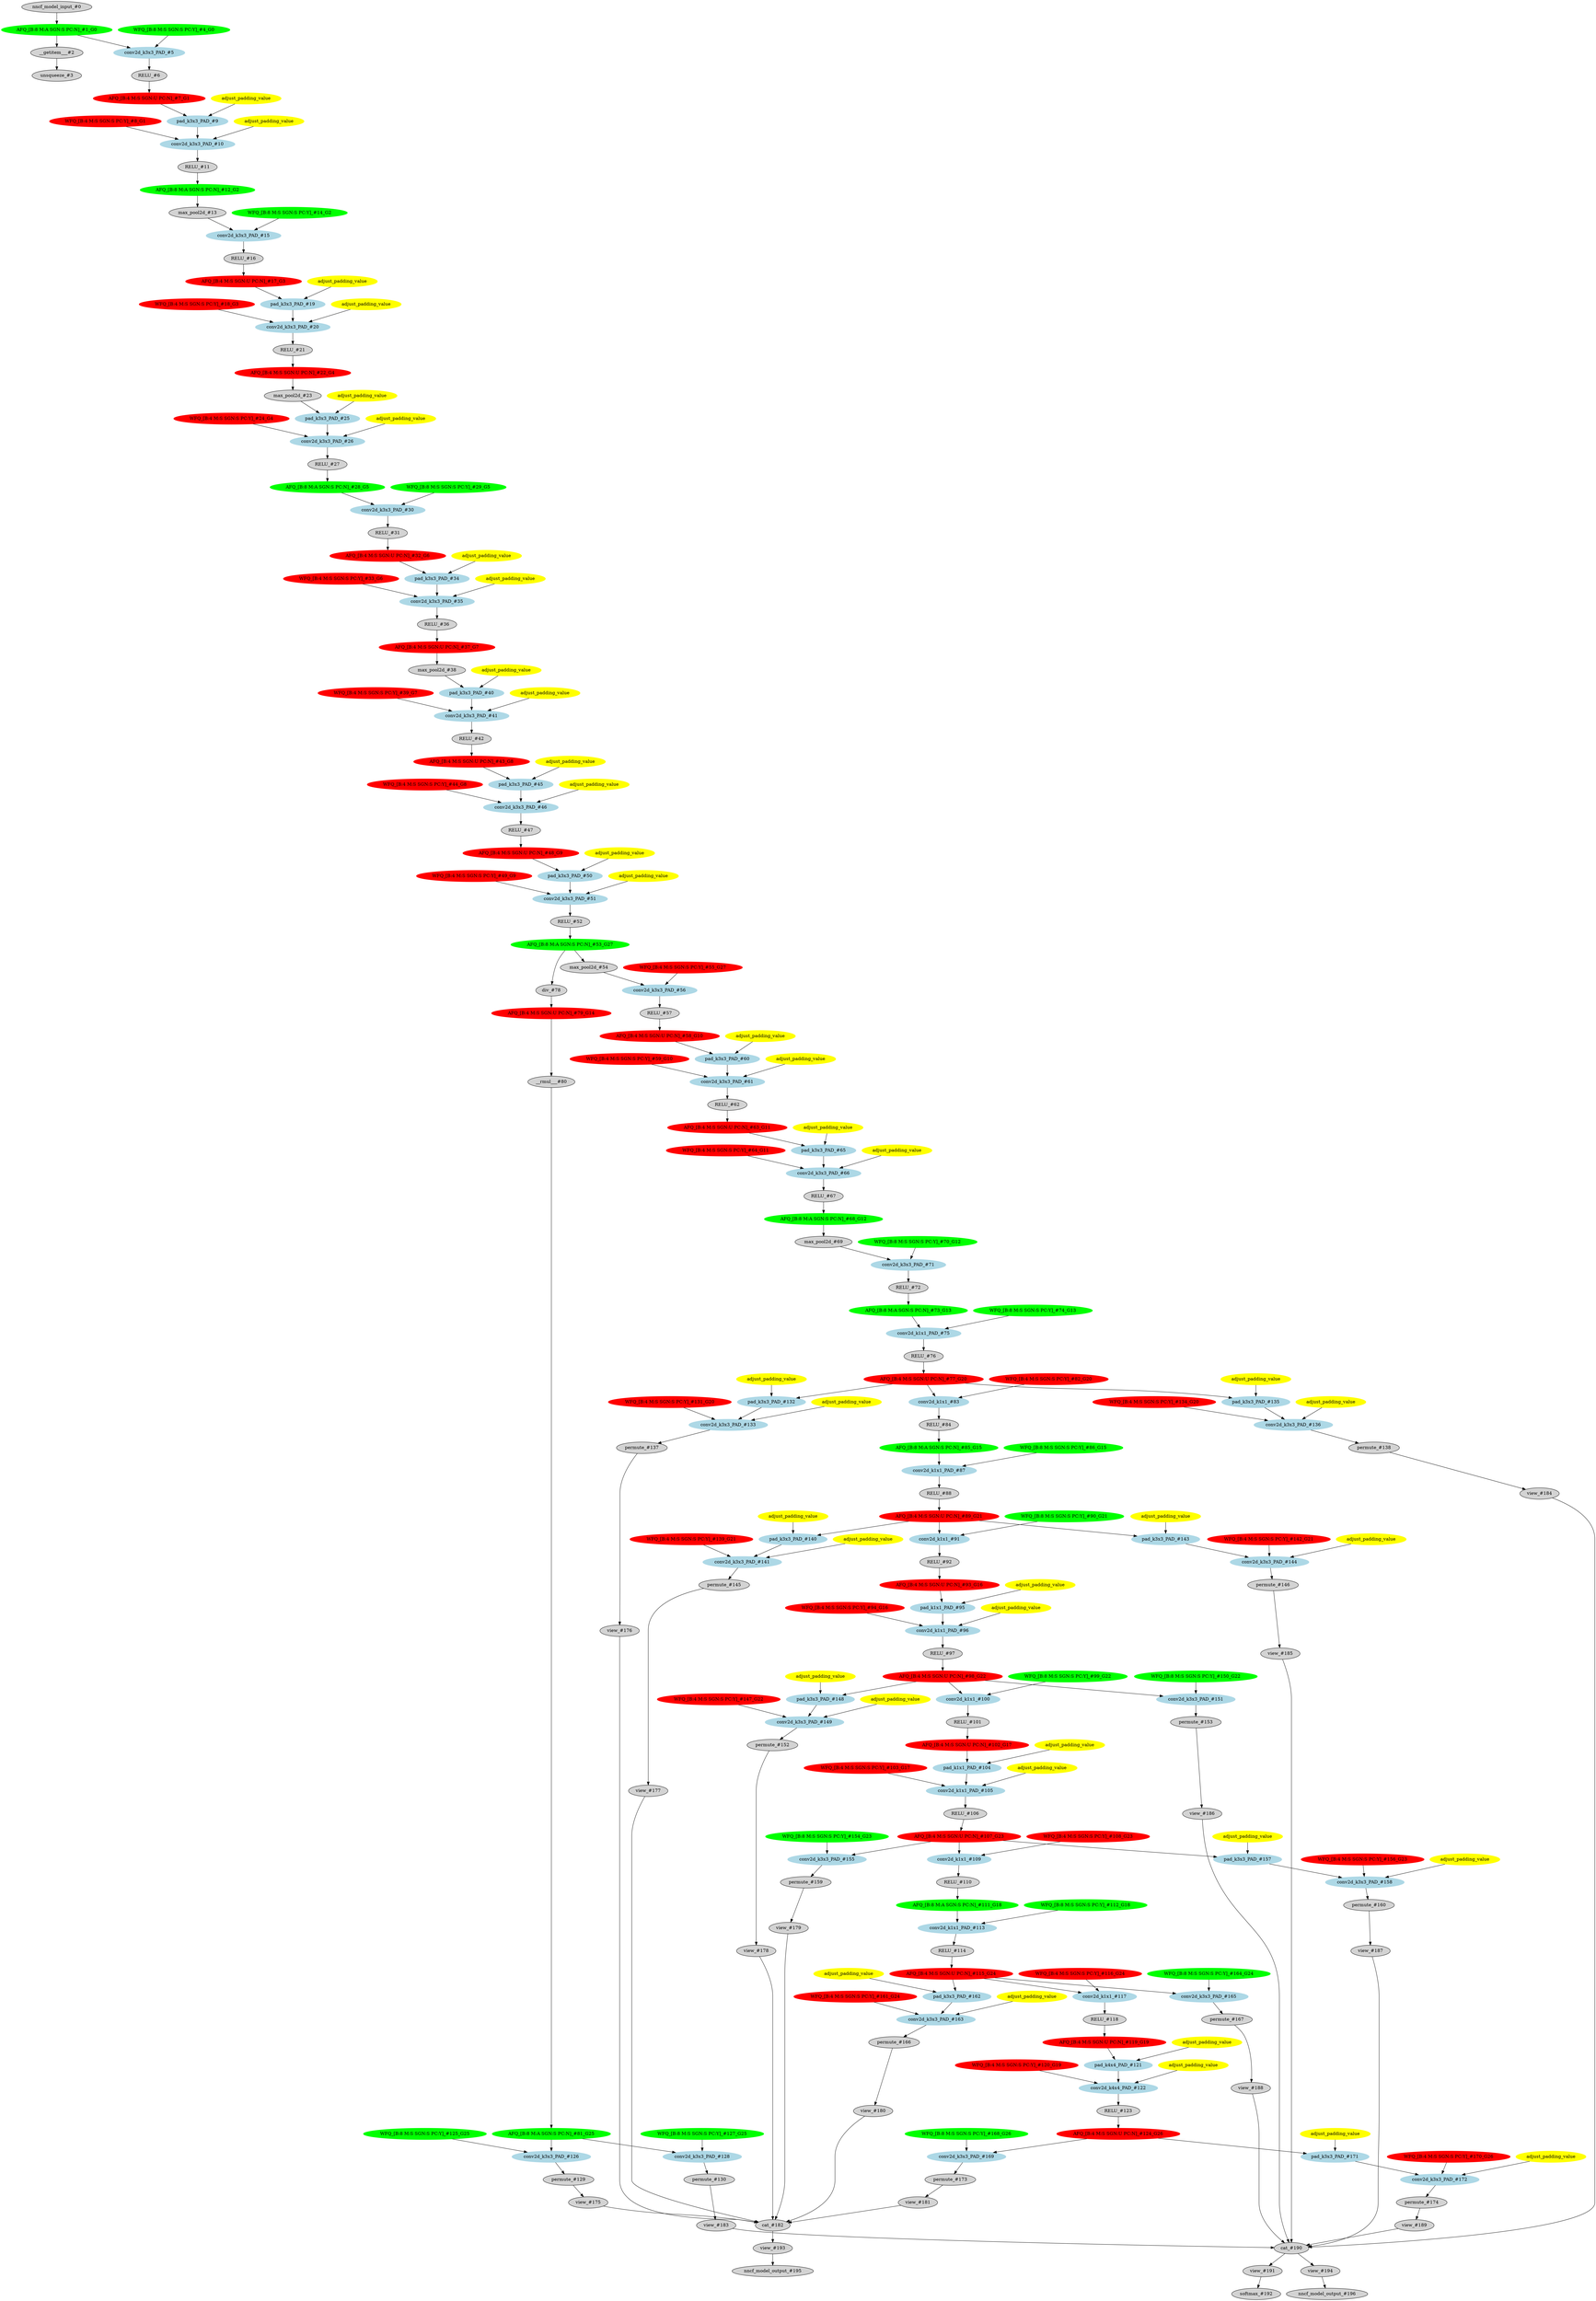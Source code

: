 strict digraph  {
"0 /nncf_model_input_0" [id=0, label="nncf_model_input_#0", scope="", style=filled, type=nncf_model_input];
"1 AsymmetricQuantizer/asymmetric_quantize_0" [color=green, id=1, label="AFQ_[B:8 M:A SGN:S PC:N]_#1_G0", scope=AsymmetricQuantizer, style=filled, type=asymmetric_quantize];
"2 SSD_VGG/__getitem___0" [id=2, label="__getitem___#2", scope=SSD_VGG, style=filled, type=__getitem__];
"3 SSD_VGG/unsqueeze_0" [id=3, label="unsqueeze_#3", scope=SSD_VGG, style=filled, type=unsqueeze];
"4 SSD_VGG/MultiOutputSequential[basenet]/NNCFConv2d[0]/ModuleDict[pre_ops]/UpdateWeight[0]/SymmetricQuantizer[op]/symmetric_quantize_0" [color=green, id=4, label="WFQ_[B:8 M:S SGN:S PC:Y]_#4_G0", scope="SSD_VGG/MultiOutputSequential[basenet]/NNCFConv2d[0]/ModuleDict[pre_ops]/UpdateWeight[0]/SymmetricQuantizer[op]", style=filled, type=symmetric_quantize];
"5 SSD_VGG/MultiOutputSequential[basenet]/NNCFConv2d[0]/conv2d_0" [color=lightblue, id=5, label="conv2d_k3x3_PAD_#5", scope="SSD_VGG/MultiOutputSequential[basenet]/NNCFConv2d[0]", style=filled, type=conv2d];
"6 SSD_VGG/MultiOutputSequential[basenet]/ReLU[1]/RELU_0" [id=6, label="RELU_#6", scope="SSD_VGG/MultiOutputSequential[basenet]/ReLU[1]", style=filled, type=RELU];
"7 SSD_VGG/MultiOutputSequential[basenet]/ReLU[1]/SymmetricQuantizer/symmetric_quantize_0" [color=red, id=7, label="AFQ_[B:4 M:S SGN:U PC:N]_#7_G1", scope="SSD_VGG/MultiOutputSequential[basenet]/ReLU[1]/SymmetricQuantizer", style=filled, type=symmetric_quantize];
"8 SSD_VGG/MultiOutputSequential[basenet]/NNCFConv2d[2]/ModuleDict[pre_ops]/UpdateWeight[1]/SymmetricQuantizer[op]/symmetric_quantize_0" [color=red, id=8, label="WFQ_[B:4 M:S SGN:S PC:Y]_#8_G1", scope="SSD_VGG/MultiOutputSequential[basenet]/NNCFConv2d[2]/ModuleDict[pre_ops]/UpdateWeight[1]/SymmetricQuantizer[op]", style=filled, type=symmetric_quantize];
"9 SSD_VGG/MultiOutputSequential[basenet]/NNCFConv2d[2]/pad_0" [color=lightblue, id=9, label="pad_k3x3_PAD_#9", scope="SSD_VGG/MultiOutputSequential[basenet]/NNCFConv2d[2]", style=filled, type=pad];
"10 SSD_VGG/MultiOutputSequential[basenet]/NNCFConv2d[2]/conv2d_0" [color=lightblue, id=10, label="conv2d_k3x3_PAD_#10", scope="SSD_VGG/MultiOutputSequential[basenet]/NNCFConv2d[2]", style=filled, type=conv2d];
"11 SSD_VGG/MultiOutputSequential[basenet]/ReLU[3]/RELU_0" [id=11, label="RELU_#11", scope="SSD_VGG/MultiOutputSequential[basenet]/ReLU[3]", style=filled, type=RELU];
"12 SSD_VGG/MultiOutputSequential[basenet]/ReLU[3]/AsymmetricQuantizer/asymmetric_quantize_0" [color=green, id=12, label="AFQ_[B:8 M:A SGN:S PC:N]_#12_G2", scope="SSD_VGG/MultiOutputSequential[basenet]/ReLU[3]/AsymmetricQuantizer", style=filled, type=asymmetric_quantize];
"13 SSD_VGG/MultiOutputSequential[basenet]/MaxPool2d[4]/max_pool2d_0" [id=13, label="max_pool2d_#13", scope="SSD_VGG/MultiOutputSequential[basenet]/MaxPool2d[4]", style=filled, type=max_pool2d];
"14 SSD_VGG/MultiOutputSequential[basenet]/NNCFConv2d[5]/ModuleDict[pre_ops]/UpdateWeight[0]/SymmetricQuantizer[op]/symmetric_quantize_0" [color=green, id=14, label="WFQ_[B:8 M:S SGN:S PC:Y]_#14_G2", scope="SSD_VGG/MultiOutputSequential[basenet]/NNCFConv2d[5]/ModuleDict[pre_ops]/UpdateWeight[0]/SymmetricQuantizer[op]", style=filled, type=symmetric_quantize];
"15 SSD_VGG/MultiOutputSequential[basenet]/NNCFConv2d[5]/conv2d_0" [color=lightblue, id=15, label="conv2d_k3x3_PAD_#15", scope="SSD_VGG/MultiOutputSequential[basenet]/NNCFConv2d[5]", style=filled, type=conv2d];
"16 SSD_VGG/MultiOutputSequential[basenet]/ReLU[6]/RELU_0" [id=16, label="RELU_#16", scope="SSD_VGG/MultiOutputSequential[basenet]/ReLU[6]", style=filled, type=RELU];
"17 SSD_VGG/MultiOutputSequential[basenet]/ReLU[6]/SymmetricQuantizer/symmetric_quantize_0" [color=red, id=17, label="AFQ_[B:4 M:S SGN:U PC:N]_#17_G3", scope="SSD_VGG/MultiOutputSequential[basenet]/ReLU[6]/SymmetricQuantizer", style=filled, type=symmetric_quantize];
"18 SSD_VGG/MultiOutputSequential[basenet]/NNCFConv2d[7]/ModuleDict[pre_ops]/UpdateWeight[1]/SymmetricQuantizer[op]/symmetric_quantize_0" [color=red, id=18, label="WFQ_[B:4 M:S SGN:S PC:Y]_#18_G3", scope="SSD_VGG/MultiOutputSequential[basenet]/NNCFConv2d[7]/ModuleDict[pre_ops]/UpdateWeight[1]/SymmetricQuantizer[op]", style=filled, type=symmetric_quantize];
"19 SSD_VGG/MultiOutputSequential[basenet]/NNCFConv2d[7]/pad_0" [color=lightblue, id=19, label="pad_k3x3_PAD_#19", scope="SSD_VGG/MultiOutputSequential[basenet]/NNCFConv2d[7]", style=filled, type=pad];
"20 SSD_VGG/MultiOutputSequential[basenet]/NNCFConv2d[7]/conv2d_0" [color=lightblue, id=20, label="conv2d_k3x3_PAD_#20", scope="SSD_VGG/MultiOutputSequential[basenet]/NNCFConv2d[7]", style=filled, type=conv2d];
"21 SSD_VGG/MultiOutputSequential[basenet]/ReLU[8]/RELU_0" [id=21, label="RELU_#21", scope="SSD_VGG/MultiOutputSequential[basenet]/ReLU[8]", style=filled, type=RELU];
"22 SSD_VGG/MultiOutputSequential[basenet]/ReLU[8]/SymmetricQuantizer/symmetric_quantize_0" [color=red, id=22, label="AFQ_[B:4 M:S SGN:U PC:N]_#22_G4", scope="SSD_VGG/MultiOutputSequential[basenet]/ReLU[8]/SymmetricQuantizer", style=filled, type=symmetric_quantize];
"23 SSD_VGG/MultiOutputSequential[basenet]/MaxPool2d[9]/max_pool2d_0" [id=23, label="max_pool2d_#23", scope="SSD_VGG/MultiOutputSequential[basenet]/MaxPool2d[9]", style=filled, type=max_pool2d];
"24 SSD_VGG/MultiOutputSequential[basenet]/NNCFConv2d[10]/ModuleDict[pre_ops]/UpdateWeight[1]/SymmetricQuantizer[op]/symmetric_quantize_0" [color=red, id=24, label="WFQ_[B:4 M:S SGN:S PC:Y]_#24_G4", scope="SSD_VGG/MultiOutputSequential[basenet]/NNCFConv2d[10]/ModuleDict[pre_ops]/UpdateWeight[1]/SymmetricQuantizer[op]", style=filled, type=symmetric_quantize];
"25 SSD_VGG/MultiOutputSequential[basenet]/NNCFConv2d[10]/pad_0" [color=lightblue, id=25, label="pad_k3x3_PAD_#25", scope="SSD_VGG/MultiOutputSequential[basenet]/NNCFConv2d[10]", style=filled, type=pad];
"26 SSD_VGG/MultiOutputSequential[basenet]/NNCFConv2d[10]/conv2d_0" [color=lightblue, id=26, label="conv2d_k3x3_PAD_#26", scope="SSD_VGG/MultiOutputSequential[basenet]/NNCFConv2d[10]", style=filled, type=conv2d];
"27 SSD_VGG/MultiOutputSequential[basenet]/ReLU[11]/RELU_0" [id=27, label="RELU_#27", scope="SSD_VGG/MultiOutputSequential[basenet]/ReLU[11]", style=filled, type=RELU];
"28 SSD_VGG/MultiOutputSequential[basenet]/ReLU[11]/AsymmetricQuantizer/asymmetric_quantize_0" [color=green, id=28, label="AFQ_[B:8 M:A SGN:S PC:N]_#28_G5", scope="SSD_VGG/MultiOutputSequential[basenet]/ReLU[11]/AsymmetricQuantizer", style=filled, type=asymmetric_quantize];
"29 SSD_VGG/MultiOutputSequential[basenet]/NNCFConv2d[12]/ModuleDict[pre_ops]/UpdateWeight[0]/SymmetricQuantizer[op]/symmetric_quantize_0" [color=green, id=29, label="WFQ_[B:8 M:S SGN:S PC:Y]_#29_G5", scope="SSD_VGG/MultiOutputSequential[basenet]/NNCFConv2d[12]/ModuleDict[pre_ops]/UpdateWeight[0]/SymmetricQuantizer[op]", style=filled, type=symmetric_quantize];
"30 SSD_VGG/MultiOutputSequential[basenet]/NNCFConv2d[12]/conv2d_0" [color=lightblue, id=30, label="conv2d_k3x3_PAD_#30", scope="SSD_VGG/MultiOutputSequential[basenet]/NNCFConv2d[12]", style=filled, type=conv2d];
"31 SSD_VGG/MultiOutputSequential[basenet]/ReLU[13]/RELU_0" [id=31, label="RELU_#31", scope="SSD_VGG/MultiOutputSequential[basenet]/ReLU[13]", style=filled, type=RELU];
"32 SSD_VGG/MultiOutputSequential[basenet]/ReLU[13]/SymmetricQuantizer/symmetric_quantize_0" [color=red, id=32, label="AFQ_[B:4 M:S SGN:U PC:N]_#32_G6", scope="SSD_VGG/MultiOutputSequential[basenet]/ReLU[13]/SymmetricQuantizer", style=filled, type=symmetric_quantize];
"33 SSD_VGG/MultiOutputSequential[basenet]/NNCFConv2d[14]/ModuleDict[pre_ops]/UpdateWeight[1]/SymmetricQuantizer[op]/symmetric_quantize_0" [color=red, id=33, label="WFQ_[B:4 M:S SGN:S PC:Y]_#33_G6", scope="SSD_VGG/MultiOutputSequential[basenet]/NNCFConv2d[14]/ModuleDict[pre_ops]/UpdateWeight[1]/SymmetricQuantizer[op]", style=filled, type=symmetric_quantize];
"34 SSD_VGG/MultiOutputSequential[basenet]/NNCFConv2d[14]/pad_0" [color=lightblue, id=34, label="pad_k3x3_PAD_#34", scope="SSD_VGG/MultiOutputSequential[basenet]/NNCFConv2d[14]", style=filled, type=pad];
"35 SSD_VGG/MultiOutputSequential[basenet]/NNCFConv2d[14]/conv2d_0" [color=lightblue, id=35, label="conv2d_k3x3_PAD_#35", scope="SSD_VGG/MultiOutputSequential[basenet]/NNCFConv2d[14]", style=filled, type=conv2d];
"36 SSD_VGG/MultiOutputSequential[basenet]/ReLU[15]/RELU_0" [id=36, label="RELU_#36", scope="SSD_VGG/MultiOutputSequential[basenet]/ReLU[15]", style=filled, type=RELU];
"37 SSD_VGG/MultiOutputSequential[basenet]/ReLU[15]/SymmetricQuantizer/symmetric_quantize_0" [color=red, id=37, label="AFQ_[B:4 M:S SGN:U PC:N]_#37_G7", scope="SSD_VGG/MultiOutputSequential[basenet]/ReLU[15]/SymmetricQuantizer", style=filled, type=symmetric_quantize];
"38 SSD_VGG/MultiOutputSequential[basenet]/MaxPool2d[16]/max_pool2d_0" [id=38, label="max_pool2d_#38", scope="SSD_VGG/MultiOutputSequential[basenet]/MaxPool2d[16]", style=filled, type=max_pool2d];
"39 SSD_VGG/MultiOutputSequential[basenet]/NNCFConv2d[17]/ModuleDict[pre_ops]/UpdateWeight[1]/SymmetricQuantizer[op]/symmetric_quantize_0" [color=red, id=39, label="WFQ_[B:4 M:S SGN:S PC:Y]_#39_G7", scope="SSD_VGG/MultiOutputSequential[basenet]/NNCFConv2d[17]/ModuleDict[pre_ops]/UpdateWeight[1]/SymmetricQuantizer[op]", style=filled, type=symmetric_quantize];
"40 SSD_VGG/MultiOutputSequential[basenet]/NNCFConv2d[17]/pad_0" [color=lightblue, id=40, label="pad_k3x3_PAD_#40", scope="SSD_VGG/MultiOutputSequential[basenet]/NNCFConv2d[17]", style=filled, type=pad];
"41 SSD_VGG/MultiOutputSequential[basenet]/NNCFConv2d[17]/conv2d_0" [color=lightblue, id=41, label="conv2d_k3x3_PAD_#41", scope="SSD_VGG/MultiOutputSequential[basenet]/NNCFConv2d[17]", style=filled, type=conv2d];
"42 SSD_VGG/MultiOutputSequential[basenet]/ReLU[18]/RELU_0" [id=42, label="RELU_#42", scope="SSD_VGG/MultiOutputSequential[basenet]/ReLU[18]", style=filled, type=RELU];
"43 SSD_VGG/MultiOutputSequential[basenet]/ReLU[18]/SymmetricQuantizer/symmetric_quantize_0" [color=red, id=43, label="AFQ_[B:4 M:S SGN:U PC:N]_#43_G8", scope="SSD_VGG/MultiOutputSequential[basenet]/ReLU[18]/SymmetricQuantizer", style=filled, type=symmetric_quantize];
"44 SSD_VGG/MultiOutputSequential[basenet]/NNCFConv2d[19]/ModuleDict[pre_ops]/UpdateWeight[1]/SymmetricQuantizer[op]/symmetric_quantize_0" [color=red, id=44, label="WFQ_[B:4 M:S SGN:S PC:Y]_#44_G8", scope="SSD_VGG/MultiOutputSequential[basenet]/NNCFConv2d[19]/ModuleDict[pre_ops]/UpdateWeight[1]/SymmetricQuantizer[op]", style=filled, type=symmetric_quantize];
"45 SSD_VGG/MultiOutputSequential[basenet]/NNCFConv2d[19]/pad_0" [color=lightblue, id=45, label="pad_k3x3_PAD_#45", scope="SSD_VGG/MultiOutputSequential[basenet]/NNCFConv2d[19]", style=filled, type=pad];
"46 SSD_VGG/MultiOutputSequential[basenet]/NNCFConv2d[19]/conv2d_0" [color=lightblue, id=46, label="conv2d_k3x3_PAD_#46", scope="SSD_VGG/MultiOutputSequential[basenet]/NNCFConv2d[19]", style=filled, type=conv2d];
"47 SSD_VGG/MultiOutputSequential[basenet]/ReLU[20]/RELU_0" [id=47, label="RELU_#47", scope="SSD_VGG/MultiOutputSequential[basenet]/ReLU[20]", style=filled, type=RELU];
"48 SSD_VGG/MultiOutputSequential[basenet]/ReLU[20]/SymmetricQuantizer/symmetric_quantize_0" [color=red, id=48, label="AFQ_[B:4 M:S SGN:U PC:N]_#48_G9", scope="SSD_VGG/MultiOutputSequential[basenet]/ReLU[20]/SymmetricQuantizer", style=filled, type=symmetric_quantize];
"49 SSD_VGG/MultiOutputSequential[basenet]/NNCFConv2d[21]/ModuleDict[pre_ops]/UpdateWeight[1]/SymmetricQuantizer[op]/symmetric_quantize_0" [color=red, id=49, label="WFQ_[B:4 M:S SGN:S PC:Y]_#49_G9", scope="SSD_VGG/MultiOutputSequential[basenet]/NNCFConv2d[21]/ModuleDict[pre_ops]/UpdateWeight[1]/SymmetricQuantizer[op]", style=filled, type=symmetric_quantize];
"50 SSD_VGG/MultiOutputSequential[basenet]/NNCFConv2d[21]/pad_0" [color=lightblue, id=50, label="pad_k3x3_PAD_#50", scope="SSD_VGG/MultiOutputSequential[basenet]/NNCFConv2d[21]", style=filled, type=pad];
"51 SSD_VGG/MultiOutputSequential[basenet]/NNCFConv2d[21]/conv2d_0" [color=lightblue, id=51, label="conv2d_k3x3_PAD_#51", scope="SSD_VGG/MultiOutputSequential[basenet]/NNCFConv2d[21]", style=filled, type=conv2d];
"52 SSD_VGG/MultiOutputSequential[basenet]/ReLU[22]/RELU_0" [id=52, label="RELU_#52", scope="SSD_VGG/MultiOutputSequential[basenet]/ReLU[22]", style=filled, type=RELU];
"53 SSD_VGG/MultiOutputSequential[basenet]/ReLU[22]/AsymmetricQuantizer/asymmetric_quantize_0" [color=green, id=53, label="AFQ_[B:8 M:A SGN:S PC:N]_#53_G27", scope="SSD_VGG/MultiOutputSequential[basenet]/ReLU[22]/AsymmetricQuantizer", style=filled, type=asymmetric_quantize];
"54 SSD_VGG/MultiOutputSequential[basenet]/MaxPool2d[23]/max_pool2d_0" [id=54, label="max_pool2d_#54", scope="SSD_VGG/MultiOutputSequential[basenet]/MaxPool2d[23]", style=filled, type=max_pool2d];
"55 SSD_VGG/MultiOutputSequential[basenet]/NNCFConv2d[24]/ModuleDict[pre_ops]/UpdateWeight[0]/SymmetricQuantizer[op]/symmetric_quantize_0" [color=red, id=55, label="WFQ_[B:4 M:S SGN:S PC:Y]_#55_G27", scope="SSD_VGG/MultiOutputSequential[basenet]/NNCFConv2d[24]/ModuleDict[pre_ops]/UpdateWeight[0]/SymmetricQuantizer[op]", style=filled, type=symmetric_quantize];
"56 SSD_VGG/MultiOutputSequential[basenet]/NNCFConv2d[24]/conv2d_0" [color=lightblue, id=56, label="conv2d_k3x3_PAD_#56", scope="SSD_VGG/MultiOutputSequential[basenet]/NNCFConv2d[24]", style=filled, type=conv2d];
"57 SSD_VGG/MultiOutputSequential[basenet]/ReLU[25]/RELU_0" [id=57, label="RELU_#57", scope="SSD_VGG/MultiOutputSequential[basenet]/ReLU[25]", style=filled, type=RELU];
"58 SSD_VGG/MultiOutputSequential[basenet]/ReLU[25]/SymmetricQuantizer/symmetric_quantize_0" [color=red, id=58, label="AFQ_[B:4 M:S SGN:U PC:N]_#58_G10", scope="SSD_VGG/MultiOutputSequential[basenet]/ReLU[25]/SymmetricQuantizer", style=filled, type=symmetric_quantize];
"59 SSD_VGG/MultiOutputSequential[basenet]/NNCFConv2d[26]/ModuleDict[pre_ops]/UpdateWeight[1]/SymmetricQuantizer[op]/symmetric_quantize_0" [color=red, id=59, label="WFQ_[B:4 M:S SGN:S PC:Y]_#59_G10", scope="SSD_VGG/MultiOutputSequential[basenet]/NNCFConv2d[26]/ModuleDict[pre_ops]/UpdateWeight[1]/SymmetricQuantizer[op]", style=filled, type=symmetric_quantize];
"60 SSD_VGG/MultiOutputSequential[basenet]/NNCFConv2d[26]/pad_0" [color=lightblue, id=60, label="pad_k3x3_PAD_#60", scope="SSD_VGG/MultiOutputSequential[basenet]/NNCFConv2d[26]", style=filled, type=pad];
"61 SSD_VGG/MultiOutputSequential[basenet]/NNCFConv2d[26]/conv2d_0" [color=lightblue, id=61, label="conv2d_k3x3_PAD_#61", scope="SSD_VGG/MultiOutputSequential[basenet]/NNCFConv2d[26]", style=filled, type=conv2d];
"62 SSD_VGG/MultiOutputSequential[basenet]/ReLU[27]/RELU_0" [id=62, label="RELU_#62", scope="SSD_VGG/MultiOutputSequential[basenet]/ReLU[27]", style=filled, type=RELU];
"63 SSD_VGG/MultiOutputSequential[basenet]/ReLU[27]/SymmetricQuantizer/symmetric_quantize_0" [color=red, id=63, label="AFQ_[B:4 M:S SGN:U PC:N]_#63_G11", scope="SSD_VGG/MultiOutputSequential[basenet]/ReLU[27]/SymmetricQuantizer", style=filled, type=symmetric_quantize];
"64 SSD_VGG/MultiOutputSequential[basenet]/NNCFConv2d[28]/ModuleDict[pre_ops]/UpdateWeight[1]/SymmetricQuantizer[op]/symmetric_quantize_0" [color=red, id=64, label="WFQ_[B:4 M:S SGN:S PC:Y]_#64_G11", scope="SSD_VGG/MultiOutputSequential[basenet]/NNCFConv2d[28]/ModuleDict[pre_ops]/UpdateWeight[1]/SymmetricQuantizer[op]", style=filled, type=symmetric_quantize];
"65 SSD_VGG/MultiOutputSequential[basenet]/NNCFConv2d[28]/pad_0" [color=lightblue, id=65, label="pad_k3x3_PAD_#65", scope="SSD_VGG/MultiOutputSequential[basenet]/NNCFConv2d[28]", style=filled, type=pad];
"66 SSD_VGG/MultiOutputSequential[basenet]/NNCFConv2d[28]/conv2d_0" [color=lightblue, id=66, label="conv2d_k3x3_PAD_#66", scope="SSD_VGG/MultiOutputSequential[basenet]/NNCFConv2d[28]", style=filled, type=conv2d];
"67 SSD_VGG/MultiOutputSequential[basenet]/ReLU[29]/RELU_0" [id=67, label="RELU_#67", scope="SSD_VGG/MultiOutputSequential[basenet]/ReLU[29]", style=filled, type=RELU];
"68 SSD_VGG/MultiOutputSequential[basenet]/ReLU[29]/AsymmetricQuantizer/asymmetric_quantize_0" [color=green, id=68, label="AFQ_[B:8 M:A SGN:S PC:N]_#68_G12", scope="SSD_VGG/MultiOutputSequential[basenet]/ReLU[29]/AsymmetricQuantizer", style=filled, type=asymmetric_quantize];
"69 SSD_VGG/MultiOutputSequential[basenet]/MaxPool2d[30]/max_pool2d_0" [id=69, label="max_pool2d_#69", scope="SSD_VGG/MultiOutputSequential[basenet]/MaxPool2d[30]", style=filled, type=max_pool2d];
"70 SSD_VGG/MultiOutputSequential[basenet]/NNCFConv2d[31]/ModuleDict[pre_ops]/UpdateWeight[0]/SymmetricQuantizer[op]/symmetric_quantize_0" [color=green, id=70, label="WFQ_[B:8 M:S SGN:S PC:Y]_#70_G12", scope="SSD_VGG/MultiOutputSequential[basenet]/NNCFConv2d[31]/ModuleDict[pre_ops]/UpdateWeight[0]/SymmetricQuantizer[op]", style=filled, type=symmetric_quantize];
"71 SSD_VGG/MultiOutputSequential[basenet]/NNCFConv2d[31]/conv2d_0" [color=lightblue, id=71, label="conv2d_k3x3_PAD_#71", scope="SSD_VGG/MultiOutputSequential[basenet]/NNCFConv2d[31]", style=filled, type=conv2d];
"72 SSD_VGG/MultiOutputSequential[basenet]/ReLU[32]/RELU_0" [id=72, label="RELU_#72", scope="SSD_VGG/MultiOutputSequential[basenet]/ReLU[32]", style=filled, type=RELU];
"73 SSD_VGG/MultiOutputSequential[basenet]/ReLU[32]/AsymmetricQuantizer/asymmetric_quantize_0" [color=green, id=73, label="AFQ_[B:8 M:A SGN:S PC:N]_#73_G13", scope="SSD_VGG/MultiOutputSequential[basenet]/ReLU[32]/AsymmetricQuantizer", style=filled, type=asymmetric_quantize];
"74 SSD_VGG/MultiOutputSequential[basenet]/NNCFConv2d[33]/ModuleDict[pre_ops]/UpdateWeight[0]/SymmetricQuantizer[op]/symmetric_quantize_0" [color=green, id=74, label="WFQ_[B:8 M:S SGN:S PC:Y]_#74_G13", scope="SSD_VGG/MultiOutputSequential[basenet]/NNCFConv2d[33]/ModuleDict[pre_ops]/UpdateWeight[0]/SymmetricQuantizer[op]", style=filled, type=symmetric_quantize];
"75 SSD_VGG/MultiOutputSequential[basenet]/NNCFConv2d[33]/conv2d_0" [color=lightblue, id=75, label="conv2d_k1x1_PAD_#75", scope="SSD_VGG/MultiOutputSequential[basenet]/NNCFConv2d[33]", style=filled, type=conv2d];
"76 SSD_VGG/MultiOutputSequential[basenet]/ReLU[34]/RELU_0" [id=76, label="RELU_#76", scope="SSD_VGG/MultiOutputSequential[basenet]/ReLU[34]", style=filled, type=RELU];
"77 SSD_VGG/MultiOutputSequential[basenet]/ReLU[34]/SymmetricQuantizer/symmetric_quantize_0" [color=red, id=77, label="AFQ_[B:4 M:S SGN:U PC:N]_#77_G20", scope="SSD_VGG/MultiOutputSequential[basenet]/ReLU[34]/SymmetricQuantizer", style=filled, type=symmetric_quantize];
"78 SSD_VGG/NNCFUserL2Norm[L2Norm]/div_0" [id=78, label="div_#78", scope="SSD_VGG/NNCFUserL2Norm[L2Norm]", style=filled, type=div];
"79 SSD_VGG/NNCFUserL2Norm[L2Norm]/SymmetricQuantizer/symmetric_quantize_0" [color=red, id=79, label="AFQ_[B:4 M:S SGN:U PC:N]_#79_G14", scope="SSD_VGG/NNCFUserL2Norm[L2Norm]/SymmetricQuantizer", style=filled, type=symmetric_quantize];
"80 SSD_VGG/NNCFUserL2Norm[L2Norm]/__rmul___0" [id=80, label="__rmul___#80", scope="SSD_VGG/NNCFUserL2Norm[L2Norm]", style=filled, type=__rmul__];
"81 SSD_VGG/NNCFUserL2Norm[L2Norm]/AsymmetricQuantizer/asymmetric_quantize_0" [color=green, id=81, label="AFQ_[B:8 M:A SGN:S PC:N]_#81_G25", scope="SSD_VGG/NNCFUserL2Norm[L2Norm]/AsymmetricQuantizer", style=filled, type=asymmetric_quantize];
"82 SSD_VGG/MultiOutputSequential[extras]/NNCFConv2d[0]/ModuleDict[pre_ops]/UpdateWeight[0]/SymmetricQuantizer[op]/symmetric_quantize_0" [color=red, id=82, label="WFQ_[B:4 M:S SGN:S PC:Y]_#82_G20", scope="SSD_VGG/MultiOutputSequential[extras]/NNCFConv2d[0]/ModuleDict[pre_ops]/UpdateWeight[0]/SymmetricQuantizer[op]", style=filled, type=symmetric_quantize];
"83 SSD_VGG/MultiOutputSequential[extras]/NNCFConv2d[0]/conv2d_0" [color=lightblue, id=83, label="conv2d_k1x1_#83", scope="SSD_VGG/MultiOutputSequential[extras]/NNCFConv2d[0]", style=filled, type=conv2d];
"84 SSD_VGG/MultiOutputSequential[extras]/ReLU[1]/RELU_0" [id=84, label="RELU_#84", scope="SSD_VGG/MultiOutputSequential[extras]/ReLU[1]", style=filled, type=RELU];
"85 SSD_VGG/MultiOutputSequential[extras]/ReLU[1]/AsymmetricQuantizer/asymmetric_quantize_0" [color=green, id=85, label="AFQ_[B:8 M:A SGN:S PC:N]_#85_G15", scope="SSD_VGG/MultiOutputSequential[extras]/ReLU[1]/AsymmetricQuantizer", style=filled, type=asymmetric_quantize];
"86 SSD_VGG/MultiOutputSequential[extras]/NNCFConv2d[2]/ModuleDict[pre_ops]/UpdateWeight[0]/SymmetricQuantizer[op]/symmetric_quantize_0" [color=green, id=86, label="WFQ_[B:8 M:S SGN:S PC:Y]_#86_G15", scope="SSD_VGG/MultiOutputSequential[extras]/NNCFConv2d[2]/ModuleDict[pre_ops]/UpdateWeight[0]/SymmetricQuantizer[op]", style=filled, type=symmetric_quantize];
"87 SSD_VGG/MultiOutputSequential[extras]/NNCFConv2d[2]/conv2d_0" [color=lightblue, id=87, label="conv2d_k1x1_PAD_#87", scope="SSD_VGG/MultiOutputSequential[extras]/NNCFConv2d[2]", style=filled, type=conv2d];
"88 SSD_VGG/MultiOutputSequential[extras]/ReLU[3]/RELU_0" [id=88, label="RELU_#88", scope="SSD_VGG/MultiOutputSequential[extras]/ReLU[3]", style=filled, type=RELU];
"89 SSD_VGG/MultiOutputSequential[extras]/ReLU[3]/SymmetricQuantizer/symmetric_quantize_0" [color=red, id=89, label="AFQ_[B:4 M:S SGN:U PC:N]_#89_G21", scope="SSD_VGG/MultiOutputSequential[extras]/ReLU[3]/SymmetricQuantizer", style=filled, type=symmetric_quantize];
"90 SSD_VGG/MultiOutputSequential[extras]/NNCFConv2d[4]/ModuleDict[pre_ops]/UpdateWeight[0]/SymmetricQuantizer[op]/symmetric_quantize_0" [color=green, id=90, label="WFQ_[B:8 M:S SGN:S PC:Y]_#90_G21", scope="SSD_VGG/MultiOutputSequential[extras]/NNCFConv2d[4]/ModuleDict[pre_ops]/UpdateWeight[0]/SymmetricQuantizer[op]", style=filled, type=symmetric_quantize];
"91 SSD_VGG/MultiOutputSequential[extras]/NNCFConv2d[4]/conv2d_0" [color=lightblue, id=91, label="conv2d_k1x1_#91", scope="SSD_VGG/MultiOutputSequential[extras]/NNCFConv2d[4]", style=filled, type=conv2d];
"92 SSD_VGG/MultiOutputSequential[extras]/ReLU[5]/RELU_0" [id=92, label="RELU_#92", scope="SSD_VGG/MultiOutputSequential[extras]/ReLU[5]", style=filled, type=RELU];
"93 SSD_VGG/MultiOutputSequential[extras]/ReLU[5]/SymmetricQuantizer/symmetric_quantize_0" [color=red, id=93, label="AFQ_[B:4 M:S SGN:U PC:N]_#93_G16", scope="SSD_VGG/MultiOutputSequential[extras]/ReLU[5]/SymmetricQuantizer", style=filled, type=symmetric_quantize];
"94 SSD_VGG/MultiOutputSequential[extras]/NNCFConv2d[6]/ModuleDict[pre_ops]/UpdateWeight[1]/SymmetricQuantizer[op]/symmetric_quantize_0" [color=red, id=94, label="WFQ_[B:4 M:S SGN:S PC:Y]_#94_G16", scope="SSD_VGG/MultiOutputSequential[extras]/NNCFConv2d[6]/ModuleDict[pre_ops]/UpdateWeight[1]/SymmetricQuantizer[op]", style=filled, type=symmetric_quantize];
"95 SSD_VGG/MultiOutputSequential[extras]/NNCFConv2d[6]/pad_0" [color=lightblue, id=95, label="pad_k1x1_PAD_#95", scope="SSD_VGG/MultiOutputSequential[extras]/NNCFConv2d[6]", style=filled, type=pad];
"96 SSD_VGG/MultiOutputSequential[extras]/NNCFConv2d[6]/conv2d_0" [color=lightblue, id=96, label="conv2d_k1x1_PAD_#96", scope="SSD_VGG/MultiOutputSequential[extras]/NNCFConv2d[6]", style=filled, type=conv2d];
"97 SSD_VGG/MultiOutputSequential[extras]/ReLU[7]/RELU_0" [id=97, label="RELU_#97", scope="SSD_VGG/MultiOutputSequential[extras]/ReLU[7]", style=filled, type=RELU];
"98 SSD_VGG/MultiOutputSequential[extras]/ReLU[7]/SymmetricQuantizer/symmetric_quantize_0" [color=red, id=98, label="AFQ_[B:4 M:S SGN:U PC:N]_#98_G22", scope="SSD_VGG/MultiOutputSequential[extras]/ReLU[7]/SymmetricQuantizer", style=filled, type=symmetric_quantize];
"99 SSD_VGG/MultiOutputSequential[extras]/NNCFConv2d[8]/ModuleDict[pre_ops]/UpdateWeight[0]/SymmetricQuantizer[op]/symmetric_quantize_0" [color=green, id=99, label="WFQ_[B:8 M:S SGN:S PC:Y]_#99_G22", scope="SSD_VGG/MultiOutputSequential[extras]/NNCFConv2d[8]/ModuleDict[pre_ops]/UpdateWeight[0]/SymmetricQuantizer[op]", style=filled, type=symmetric_quantize];
"100 SSD_VGG/MultiOutputSequential[extras]/NNCFConv2d[8]/conv2d_0" [color=lightblue, id=100, label="conv2d_k1x1_#100", scope="SSD_VGG/MultiOutputSequential[extras]/NNCFConv2d[8]", style=filled, type=conv2d];
"101 SSD_VGG/MultiOutputSequential[extras]/ReLU[9]/RELU_0" [id=101, label="RELU_#101", scope="SSD_VGG/MultiOutputSequential[extras]/ReLU[9]", style=filled, type=RELU];
"102 SSD_VGG/MultiOutputSequential[extras]/ReLU[9]/SymmetricQuantizer/symmetric_quantize_0" [color=red, id=102, label="AFQ_[B:4 M:S SGN:U PC:N]_#102_G17", scope="SSD_VGG/MultiOutputSequential[extras]/ReLU[9]/SymmetricQuantizer", style=filled, type=symmetric_quantize];
"103 SSD_VGG/MultiOutputSequential[extras]/NNCFConv2d[10]/ModuleDict[pre_ops]/UpdateWeight[1]/SymmetricQuantizer[op]/symmetric_quantize_0" [color=red, id=103, label="WFQ_[B:4 M:S SGN:S PC:Y]_#103_G17", scope="SSD_VGG/MultiOutputSequential[extras]/NNCFConv2d[10]/ModuleDict[pre_ops]/UpdateWeight[1]/SymmetricQuantizer[op]", style=filled, type=symmetric_quantize];
"104 SSD_VGG/MultiOutputSequential[extras]/NNCFConv2d[10]/pad_0" [color=lightblue, id=104, label="pad_k1x1_PAD_#104", scope="SSD_VGG/MultiOutputSequential[extras]/NNCFConv2d[10]", style=filled, type=pad];
"105 SSD_VGG/MultiOutputSequential[extras]/NNCFConv2d[10]/conv2d_0" [color=lightblue, id=105, label="conv2d_k1x1_PAD_#105", scope="SSD_VGG/MultiOutputSequential[extras]/NNCFConv2d[10]", style=filled, type=conv2d];
"106 SSD_VGG/MultiOutputSequential[extras]/ReLU[11]/RELU_0" [id=106, label="RELU_#106", scope="SSD_VGG/MultiOutputSequential[extras]/ReLU[11]", style=filled, type=RELU];
"107 SSD_VGG/MultiOutputSequential[extras]/ReLU[11]/SymmetricQuantizer/symmetric_quantize_0" [color=red, id=107, label="AFQ_[B:4 M:S SGN:U PC:N]_#107_G23", scope="SSD_VGG/MultiOutputSequential[extras]/ReLU[11]/SymmetricQuantizer", style=filled, type=symmetric_quantize];
"108 SSD_VGG/MultiOutputSequential[extras]/NNCFConv2d[12]/ModuleDict[pre_ops]/UpdateWeight[0]/SymmetricQuantizer[op]/symmetric_quantize_0" [color=red, id=108, label="WFQ_[B:4 M:S SGN:S PC:Y]_#108_G23", scope="SSD_VGG/MultiOutputSequential[extras]/NNCFConv2d[12]/ModuleDict[pre_ops]/UpdateWeight[0]/SymmetricQuantizer[op]", style=filled, type=symmetric_quantize];
"109 SSD_VGG/MultiOutputSequential[extras]/NNCFConv2d[12]/conv2d_0" [color=lightblue, id=109, label="conv2d_k1x1_#109", scope="SSD_VGG/MultiOutputSequential[extras]/NNCFConv2d[12]", style=filled, type=conv2d];
"110 SSD_VGG/MultiOutputSequential[extras]/ReLU[13]/RELU_0" [id=110, label="RELU_#110", scope="SSD_VGG/MultiOutputSequential[extras]/ReLU[13]", style=filled, type=RELU];
"111 SSD_VGG/MultiOutputSequential[extras]/ReLU[13]/AsymmetricQuantizer/asymmetric_quantize_0" [color=green, id=111, label="AFQ_[B:8 M:A SGN:S PC:N]_#111_G18", scope="SSD_VGG/MultiOutputSequential[extras]/ReLU[13]/AsymmetricQuantizer", style=filled, type=asymmetric_quantize];
"112 SSD_VGG/MultiOutputSequential[extras]/NNCFConv2d[14]/ModuleDict[pre_ops]/UpdateWeight[0]/SymmetricQuantizer[op]/symmetric_quantize_0" [color=green, id=112, label="WFQ_[B:8 M:S SGN:S PC:Y]_#112_G18", scope="SSD_VGG/MultiOutputSequential[extras]/NNCFConv2d[14]/ModuleDict[pre_ops]/UpdateWeight[0]/SymmetricQuantizer[op]", style=filled, type=symmetric_quantize];
"113 SSD_VGG/MultiOutputSequential[extras]/NNCFConv2d[14]/conv2d_0" [color=lightblue, id=113, label="conv2d_k1x1_PAD_#113", scope="SSD_VGG/MultiOutputSequential[extras]/NNCFConv2d[14]", style=filled, type=conv2d];
"114 SSD_VGG/MultiOutputSequential[extras]/ReLU[15]/RELU_0" [id=114, label="RELU_#114", scope="SSD_VGG/MultiOutputSequential[extras]/ReLU[15]", style=filled, type=RELU];
"115 SSD_VGG/MultiOutputSequential[extras]/ReLU[15]/SymmetricQuantizer/symmetric_quantize_0" [color=red, id=115, label="AFQ_[B:4 M:S SGN:U PC:N]_#115_G24", scope="SSD_VGG/MultiOutputSequential[extras]/ReLU[15]/SymmetricQuantizer", style=filled, type=symmetric_quantize];
"116 SSD_VGG/MultiOutputSequential[extras]/NNCFConv2d[16]/ModuleDict[pre_ops]/UpdateWeight[0]/SymmetricQuantizer[op]/symmetric_quantize_0" [color=red, id=116, label="WFQ_[B:4 M:S SGN:S PC:Y]_#116_G24", scope="SSD_VGG/MultiOutputSequential[extras]/NNCFConv2d[16]/ModuleDict[pre_ops]/UpdateWeight[0]/SymmetricQuantizer[op]", style=filled, type=symmetric_quantize];
"117 SSD_VGG/MultiOutputSequential[extras]/NNCFConv2d[16]/conv2d_0" [color=lightblue, id=117, label="conv2d_k1x1_#117", scope="SSD_VGG/MultiOutputSequential[extras]/NNCFConv2d[16]", style=filled, type=conv2d];
"118 SSD_VGG/MultiOutputSequential[extras]/ReLU[17]/RELU_0" [id=118, label="RELU_#118", scope="SSD_VGG/MultiOutputSequential[extras]/ReLU[17]", style=filled, type=RELU];
"119 SSD_VGG/MultiOutputSequential[extras]/ReLU[17]/SymmetricQuantizer/symmetric_quantize_0" [color=red, id=119, label="AFQ_[B:4 M:S SGN:U PC:N]_#119_G19", scope="SSD_VGG/MultiOutputSequential[extras]/ReLU[17]/SymmetricQuantizer", style=filled, type=symmetric_quantize];
"120 SSD_VGG/MultiOutputSequential[extras]/NNCFConv2d[18]/ModuleDict[pre_ops]/UpdateWeight[1]/SymmetricQuantizer[op]/symmetric_quantize_0" [color=red, id=120, label="WFQ_[B:4 M:S SGN:S PC:Y]_#120_G19", scope="SSD_VGG/MultiOutputSequential[extras]/NNCFConv2d[18]/ModuleDict[pre_ops]/UpdateWeight[1]/SymmetricQuantizer[op]", style=filled, type=symmetric_quantize];
"121 SSD_VGG/MultiOutputSequential[extras]/NNCFConv2d[18]/pad_0" [color=lightblue, id=121, label="pad_k4x4_PAD_#121", scope="SSD_VGG/MultiOutputSequential[extras]/NNCFConv2d[18]", style=filled, type=pad];
"122 SSD_VGG/MultiOutputSequential[extras]/NNCFConv2d[18]/conv2d_0" [color=lightblue, id=122, label="conv2d_k4x4_PAD_#122", scope="SSD_VGG/MultiOutputSequential[extras]/NNCFConv2d[18]", style=filled, type=conv2d];
"123 SSD_VGG/MultiOutputSequential[extras]/ReLU[19]/RELU_0" [id=123, label="RELU_#123", scope="SSD_VGG/MultiOutputSequential[extras]/ReLU[19]", style=filled, type=RELU];
"124 SSD_VGG/MultiOutputSequential[extras]/ReLU[19]/SymmetricQuantizer/symmetric_quantize_0" [color=red, id=124, label="AFQ_[B:4 M:S SGN:U PC:N]_#124_G26", scope="SSD_VGG/MultiOutputSequential[extras]/ReLU[19]/SymmetricQuantizer", style=filled, type=symmetric_quantize];
"125 SSD_VGG/SSDDetectionOutput[detection_head]/ModuleList[heads]/SSDHead[0]/NNCFConv2d[loc]/ModuleDict[pre_ops]/UpdateWeight[0]/SymmetricQuantizer[op]/symmetric_quantize_0" [color=green, id=125, label="WFQ_[B:8 M:S SGN:S PC:Y]_#125_G25", scope="SSD_VGG/SSDDetectionOutput[detection_head]/ModuleList[heads]/SSDHead[0]/NNCFConv2d[loc]/ModuleDict[pre_ops]/UpdateWeight[0]/SymmetricQuantizer[op]", style=filled, type=symmetric_quantize];
"126 SSD_VGG/SSDDetectionOutput[detection_head]/ModuleList[heads]/SSDHead[0]/NNCFConv2d[loc]/conv2d_0" [color=lightblue, id=126, label="conv2d_k3x3_PAD_#126", scope="SSD_VGG/SSDDetectionOutput[detection_head]/ModuleList[heads]/SSDHead[0]/NNCFConv2d[loc]", style=filled, type=conv2d];
"127 SSD_VGG/SSDDetectionOutput[detection_head]/ModuleList[heads]/SSDHead[0]/NNCFConv2d[conf]/ModuleDict[pre_ops]/UpdateWeight[0]/SymmetricQuantizer[op]/symmetric_quantize_0" [color=green, id=127, label="WFQ_[B:8 M:S SGN:S PC:Y]_#127_G25", scope="SSD_VGG/SSDDetectionOutput[detection_head]/ModuleList[heads]/SSDHead[0]/NNCFConv2d[conf]/ModuleDict[pre_ops]/UpdateWeight[0]/SymmetricQuantizer[op]", style=filled, type=symmetric_quantize];
"128 SSD_VGG/SSDDetectionOutput[detection_head]/ModuleList[heads]/SSDHead[0]/NNCFConv2d[conf]/conv2d_0" [color=lightblue, id=128, label="conv2d_k3x3_PAD_#128", scope="SSD_VGG/SSDDetectionOutput[detection_head]/ModuleList[heads]/SSDHead[0]/NNCFConv2d[conf]", style=filled, type=conv2d];
"129 SSD_VGG/SSDDetectionOutput[detection_head]/ModuleList[heads]/SSDHead[0]/permute_0" [id=129, label="permute_#129", scope="SSD_VGG/SSDDetectionOutput[detection_head]/ModuleList[heads]/SSDHead[0]", style=filled, type=permute];
"130 SSD_VGG/SSDDetectionOutput[detection_head]/ModuleList[heads]/SSDHead[0]/permute_1" [id=130, label="permute_#130", scope="SSD_VGG/SSDDetectionOutput[detection_head]/ModuleList[heads]/SSDHead[0]", style=filled, type=permute];
"131 SSD_VGG/SSDDetectionOutput[detection_head]/ModuleList[heads]/SSDHead[1]/NNCFConv2d[loc]/ModuleDict[pre_ops]/UpdateWeight[1]/SymmetricQuantizer[op]/symmetric_quantize_0" [color=red, id=131, label="WFQ_[B:4 M:S SGN:S PC:Y]_#131_G20", scope="SSD_VGG/SSDDetectionOutput[detection_head]/ModuleList[heads]/SSDHead[1]/NNCFConv2d[loc]/ModuleDict[pre_ops]/UpdateWeight[1]/SymmetricQuantizer[op]", style=filled, type=symmetric_quantize];
"132 SSD_VGG/SSDDetectionOutput[detection_head]/ModuleList[heads]/SSDHead[1]/NNCFConv2d[loc]/pad_0" [color=lightblue, id=132, label="pad_k3x3_PAD_#132", scope="SSD_VGG/SSDDetectionOutput[detection_head]/ModuleList[heads]/SSDHead[1]/NNCFConv2d[loc]", style=filled, type=pad];
"133 SSD_VGG/SSDDetectionOutput[detection_head]/ModuleList[heads]/SSDHead[1]/NNCFConv2d[loc]/conv2d_0" [color=lightblue, id=133, label="conv2d_k3x3_PAD_#133", scope="SSD_VGG/SSDDetectionOutput[detection_head]/ModuleList[heads]/SSDHead[1]/NNCFConv2d[loc]", style=filled, type=conv2d];
"134 SSD_VGG/SSDDetectionOutput[detection_head]/ModuleList[heads]/SSDHead[1]/NNCFConv2d[conf]/ModuleDict[pre_ops]/UpdateWeight[1]/SymmetricQuantizer[op]/symmetric_quantize_0" [color=red, id=134, label="WFQ_[B:4 M:S SGN:S PC:Y]_#134_G20", scope="SSD_VGG/SSDDetectionOutput[detection_head]/ModuleList[heads]/SSDHead[1]/NNCFConv2d[conf]/ModuleDict[pre_ops]/UpdateWeight[1]/SymmetricQuantizer[op]", style=filled, type=symmetric_quantize];
"135 SSD_VGG/SSDDetectionOutput[detection_head]/ModuleList[heads]/SSDHead[1]/NNCFConv2d[conf]/pad_0" [color=lightblue, id=135, label="pad_k3x3_PAD_#135", scope="SSD_VGG/SSDDetectionOutput[detection_head]/ModuleList[heads]/SSDHead[1]/NNCFConv2d[conf]", style=filled, type=pad];
"136 SSD_VGG/SSDDetectionOutput[detection_head]/ModuleList[heads]/SSDHead[1]/NNCFConv2d[conf]/conv2d_0" [color=lightblue, id=136, label="conv2d_k3x3_PAD_#136", scope="SSD_VGG/SSDDetectionOutput[detection_head]/ModuleList[heads]/SSDHead[1]/NNCFConv2d[conf]", style=filled, type=conv2d];
"137 SSD_VGG/SSDDetectionOutput[detection_head]/ModuleList[heads]/SSDHead[1]/permute_0" [id=137, label="permute_#137", scope="SSD_VGG/SSDDetectionOutput[detection_head]/ModuleList[heads]/SSDHead[1]", style=filled, type=permute];
"138 SSD_VGG/SSDDetectionOutput[detection_head]/ModuleList[heads]/SSDHead[1]/permute_1" [id=138, label="permute_#138", scope="SSD_VGG/SSDDetectionOutput[detection_head]/ModuleList[heads]/SSDHead[1]", style=filled, type=permute];
"139 SSD_VGG/SSDDetectionOutput[detection_head]/ModuleList[heads]/SSDHead[2]/NNCFConv2d[loc]/ModuleDict[pre_ops]/UpdateWeight[1]/SymmetricQuantizer[op]/symmetric_quantize_0" [color=red, id=139, label="WFQ_[B:4 M:S SGN:S PC:Y]_#139_G21", scope="SSD_VGG/SSDDetectionOutput[detection_head]/ModuleList[heads]/SSDHead[2]/NNCFConv2d[loc]/ModuleDict[pre_ops]/UpdateWeight[1]/SymmetricQuantizer[op]", style=filled, type=symmetric_quantize];
"140 SSD_VGG/SSDDetectionOutput[detection_head]/ModuleList[heads]/SSDHead[2]/NNCFConv2d[loc]/pad_0" [color=lightblue, id=140, label="pad_k3x3_PAD_#140", scope="SSD_VGG/SSDDetectionOutput[detection_head]/ModuleList[heads]/SSDHead[2]/NNCFConv2d[loc]", style=filled, type=pad];
"141 SSD_VGG/SSDDetectionOutput[detection_head]/ModuleList[heads]/SSDHead[2]/NNCFConv2d[loc]/conv2d_0" [color=lightblue, id=141, label="conv2d_k3x3_PAD_#141", scope="SSD_VGG/SSDDetectionOutput[detection_head]/ModuleList[heads]/SSDHead[2]/NNCFConv2d[loc]", style=filled, type=conv2d];
"142 SSD_VGG/SSDDetectionOutput[detection_head]/ModuleList[heads]/SSDHead[2]/NNCFConv2d[conf]/ModuleDict[pre_ops]/UpdateWeight[1]/SymmetricQuantizer[op]/symmetric_quantize_0" [color=red, id=142, label="WFQ_[B:4 M:S SGN:S PC:Y]_#142_G21", scope="SSD_VGG/SSDDetectionOutput[detection_head]/ModuleList[heads]/SSDHead[2]/NNCFConv2d[conf]/ModuleDict[pre_ops]/UpdateWeight[1]/SymmetricQuantizer[op]", style=filled, type=symmetric_quantize];
"143 SSD_VGG/SSDDetectionOutput[detection_head]/ModuleList[heads]/SSDHead[2]/NNCFConv2d[conf]/pad_0" [color=lightblue, id=143, label="pad_k3x3_PAD_#143", scope="SSD_VGG/SSDDetectionOutput[detection_head]/ModuleList[heads]/SSDHead[2]/NNCFConv2d[conf]", style=filled, type=pad];
"144 SSD_VGG/SSDDetectionOutput[detection_head]/ModuleList[heads]/SSDHead[2]/NNCFConv2d[conf]/conv2d_0" [color=lightblue, id=144, label="conv2d_k3x3_PAD_#144", scope="SSD_VGG/SSDDetectionOutput[detection_head]/ModuleList[heads]/SSDHead[2]/NNCFConv2d[conf]", style=filled, type=conv2d];
"145 SSD_VGG/SSDDetectionOutput[detection_head]/ModuleList[heads]/SSDHead[2]/permute_0" [id=145, label="permute_#145", scope="SSD_VGG/SSDDetectionOutput[detection_head]/ModuleList[heads]/SSDHead[2]", style=filled, type=permute];
"146 SSD_VGG/SSDDetectionOutput[detection_head]/ModuleList[heads]/SSDHead[2]/permute_1" [id=146, label="permute_#146", scope="SSD_VGG/SSDDetectionOutput[detection_head]/ModuleList[heads]/SSDHead[2]", style=filled, type=permute];
"147 SSD_VGG/SSDDetectionOutput[detection_head]/ModuleList[heads]/SSDHead[3]/NNCFConv2d[loc]/ModuleDict[pre_ops]/UpdateWeight[1]/SymmetricQuantizer[op]/symmetric_quantize_0" [color=red, id=147, label="WFQ_[B:4 M:S SGN:S PC:Y]_#147_G22", scope="SSD_VGG/SSDDetectionOutput[detection_head]/ModuleList[heads]/SSDHead[3]/NNCFConv2d[loc]/ModuleDict[pre_ops]/UpdateWeight[1]/SymmetricQuantizer[op]", style=filled, type=symmetric_quantize];
"148 SSD_VGG/SSDDetectionOutput[detection_head]/ModuleList[heads]/SSDHead[3]/NNCFConv2d[loc]/pad_0" [color=lightblue, id=148, label="pad_k3x3_PAD_#148", scope="SSD_VGG/SSDDetectionOutput[detection_head]/ModuleList[heads]/SSDHead[3]/NNCFConv2d[loc]", style=filled, type=pad];
"149 SSD_VGG/SSDDetectionOutput[detection_head]/ModuleList[heads]/SSDHead[3]/NNCFConv2d[loc]/conv2d_0" [color=lightblue, id=149, label="conv2d_k3x3_PAD_#149", scope="SSD_VGG/SSDDetectionOutput[detection_head]/ModuleList[heads]/SSDHead[3]/NNCFConv2d[loc]", style=filled, type=conv2d];
"150 SSD_VGG/SSDDetectionOutput[detection_head]/ModuleList[heads]/SSDHead[3]/NNCFConv2d[conf]/ModuleDict[pre_ops]/UpdateWeight[0]/SymmetricQuantizer[op]/symmetric_quantize_0" [color=green, id=150, label="WFQ_[B:8 M:S SGN:S PC:Y]_#150_G22", scope="SSD_VGG/SSDDetectionOutput[detection_head]/ModuleList[heads]/SSDHead[3]/NNCFConv2d[conf]/ModuleDict[pre_ops]/UpdateWeight[0]/SymmetricQuantizer[op]", style=filled, type=symmetric_quantize];
"151 SSD_VGG/SSDDetectionOutput[detection_head]/ModuleList[heads]/SSDHead[3]/NNCFConv2d[conf]/conv2d_0" [color=lightblue, id=151, label="conv2d_k3x3_PAD_#151", scope="SSD_VGG/SSDDetectionOutput[detection_head]/ModuleList[heads]/SSDHead[3]/NNCFConv2d[conf]", style=filled, type=conv2d];
"152 SSD_VGG/SSDDetectionOutput[detection_head]/ModuleList[heads]/SSDHead[3]/permute_0" [id=152, label="permute_#152", scope="SSD_VGG/SSDDetectionOutput[detection_head]/ModuleList[heads]/SSDHead[3]", style=filled, type=permute];
"153 SSD_VGG/SSDDetectionOutput[detection_head]/ModuleList[heads]/SSDHead[3]/permute_1" [id=153, label="permute_#153", scope="SSD_VGG/SSDDetectionOutput[detection_head]/ModuleList[heads]/SSDHead[3]", style=filled, type=permute];
"154 SSD_VGG/SSDDetectionOutput[detection_head]/ModuleList[heads]/SSDHead[4]/NNCFConv2d[loc]/ModuleDict[pre_ops]/UpdateWeight[0]/SymmetricQuantizer[op]/symmetric_quantize_0" [color=green, id=154, label="WFQ_[B:8 M:S SGN:S PC:Y]_#154_G23", scope="SSD_VGG/SSDDetectionOutput[detection_head]/ModuleList[heads]/SSDHead[4]/NNCFConv2d[loc]/ModuleDict[pre_ops]/UpdateWeight[0]/SymmetricQuantizer[op]", style=filled, type=symmetric_quantize];
"155 SSD_VGG/SSDDetectionOutput[detection_head]/ModuleList[heads]/SSDHead[4]/NNCFConv2d[loc]/conv2d_0" [color=lightblue, id=155, label="conv2d_k3x3_PAD_#155", scope="SSD_VGG/SSDDetectionOutput[detection_head]/ModuleList[heads]/SSDHead[4]/NNCFConv2d[loc]", style=filled, type=conv2d];
"156 SSD_VGG/SSDDetectionOutput[detection_head]/ModuleList[heads]/SSDHead[4]/NNCFConv2d[conf]/ModuleDict[pre_ops]/UpdateWeight[1]/SymmetricQuantizer[op]/symmetric_quantize_0" [color=red, id=156, label="WFQ_[B:4 M:S SGN:S PC:Y]_#156_G23", scope="SSD_VGG/SSDDetectionOutput[detection_head]/ModuleList[heads]/SSDHead[4]/NNCFConv2d[conf]/ModuleDict[pre_ops]/UpdateWeight[1]/SymmetricQuantizer[op]", style=filled, type=symmetric_quantize];
"157 SSD_VGG/SSDDetectionOutput[detection_head]/ModuleList[heads]/SSDHead[4]/NNCFConv2d[conf]/pad_0" [color=lightblue, id=157, label="pad_k3x3_PAD_#157", scope="SSD_VGG/SSDDetectionOutput[detection_head]/ModuleList[heads]/SSDHead[4]/NNCFConv2d[conf]", style=filled, type=pad];
"158 SSD_VGG/SSDDetectionOutput[detection_head]/ModuleList[heads]/SSDHead[4]/NNCFConv2d[conf]/conv2d_0" [color=lightblue, id=158, label="conv2d_k3x3_PAD_#158", scope="SSD_VGG/SSDDetectionOutput[detection_head]/ModuleList[heads]/SSDHead[4]/NNCFConv2d[conf]", style=filled, type=conv2d];
"159 SSD_VGG/SSDDetectionOutput[detection_head]/ModuleList[heads]/SSDHead[4]/permute_0" [id=159, label="permute_#159", scope="SSD_VGG/SSDDetectionOutput[detection_head]/ModuleList[heads]/SSDHead[4]", style=filled, type=permute];
"160 SSD_VGG/SSDDetectionOutput[detection_head]/ModuleList[heads]/SSDHead[4]/permute_1" [id=160, label="permute_#160", scope="SSD_VGG/SSDDetectionOutput[detection_head]/ModuleList[heads]/SSDHead[4]", style=filled, type=permute];
"161 SSD_VGG/SSDDetectionOutput[detection_head]/ModuleList[heads]/SSDHead[5]/NNCFConv2d[loc]/ModuleDict[pre_ops]/UpdateWeight[1]/SymmetricQuantizer[op]/symmetric_quantize_0" [color=red, id=161, label="WFQ_[B:4 M:S SGN:S PC:Y]_#161_G24", scope="SSD_VGG/SSDDetectionOutput[detection_head]/ModuleList[heads]/SSDHead[5]/NNCFConv2d[loc]/ModuleDict[pre_ops]/UpdateWeight[1]/SymmetricQuantizer[op]", style=filled, type=symmetric_quantize];
"162 SSD_VGG/SSDDetectionOutput[detection_head]/ModuleList[heads]/SSDHead[5]/NNCFConv2d[loc]/pad_0" [color=lightblue, id=162, label="pad_k3x3_PAD_#162", scope="SSD_VGG/SSDDetectionOutput[detection_head]/ModuleList[heads]/SSDHead[5]/NNCFConv2d[loc]", style=filled, type=pad];
"163 SSD_VGG/SSDDetectionOutput[detection_head]/ModuleList[heads]/SSDHead[5]/NNCFConv2d[loc]/conv2d_0" [color=lightblue, id=163, label="conv2d_k3x3_PAD_#163", scope="SSD_VGG/SSDDetectionOutput[detection_head]/ModuleList[heads]/SSDHead[5]/NNCFConv2d[loc]", style=filled, type=conv2d];
"164 SSD_VGG/SSDDetectionOutput[detection_head]/ModuleList[heads]/SSDHead[5]/NNCFConv2d[conf]/ModuleDict[pre_ops]/UpdateWeight[0]/SymmetricQuantizer[op]/symmetric_quantize_0" [color=green, id=164, label="WFQ_[B:8 M:S SGN:S PC:Y]_#164_G24", scope="SSD_VGG/SSDDetectionOutput[detection_head]/ModuleList[heads]/SSDHead[5]/NNCFConv2d[conf]/ModuleDict[pre_ops]/UpdateWeight[0]/SymmetricQuantizer[op]", style=filled, type=symmetric_quantize];
"165 SSD_VGG/SSDDetectionOutput[detection_head]/ModuleList[heads]/SSDHead[5]/NNCFConv2d[conf]/conv2d_0" [color=lightblue, id=165, label="conv2d_k3x3_PAD_#165", scope="SSD_VGG/SSDDetectionOutput[detection_head]/ModuleList[heads]/SSDHead[5]/NNCFConv2d[conf]", style=filled, type=conv2d];
"166 SSD_VGG/SSDDetectionOutput[detection_head]/ModuleList[heads]/SSDHead[5]/permute_0" [id=166, label="permute_#166", scope="SSD_VGG/SSDDetectionOutput[detection_head]/ModuleList[heads]/SSDHead[5]", style=filled, type=permute];
"167 SSD_VGG/SSDDetectionOutput[detection_head]/ModuleList[heads]/SSDHead[5]/permute_1" [id=167, label="permute_#167", scope="SSD_VGG/SSDDetectionOutput[detection_head]/ModuleList[heads]/SSDHead[5]", style=filled, type=permute];
"168 SSD_VGG/SSDDetectionOutput[detection_head]/ModuleList[heads]/SSDHead[6]/NNCFConv2d[loc]/ModuleDict[pre_ops]/UpdateWeight[0]/SymmetricQuantizer[op]/symmetric_quantize_0" [color=green, id=168, label="WFQ_[B:8 M:S SGN:S PC:Y]_#168_G26", scope="SSD_VGG/SSDDetectionOutput[detection_head]/ModuleList[heads]/SSDHead[6]/NNCFConv2d[loc]/ModuleDict[pre_ops]/UpdateWeight[0]/SymmetricQuantizer[op]", style=filled, type=symmetric_quantize];
"169 SSD_VGG/SSDDetectionOutput[detection_head]/ModuleList[heads]/SSDHead[6]/NNCFConv2d[loc]/conv2d_0" [color=lightblue, id=169, label="conv2d_k3x3_PAD_#169", scope="SSD_VGG/SSDDetectionOutput[detection_head]/ModuleList[heads]/SSDHead[6]/NNCFConv2d[loc]", style=filled, type=conv2d];
"170 SSD_VGG/SSDDetectionOutput[detection_head]/ModuleList[heads]/SSDHead[6]/NNCFConv2d[conf]/ModuleDict[pre_ops]/UpdateWeight[1]/SymmetricQuantizer[op]/symmetric_quantize_0" [color=red, id=170, label="WFQ_[B:4 M:S SGN:S PC:Y]_#170_G26", scope="SSD_VGG/SSDDetectionOutput[detection_head]/ModuleList[heads]/SSDHead[6]/NNCFConv2d[conf]/ModuleDict[pre_ops]/UpdateWeight[1]/SymmetricQuantizer[op]", style=filled, type=symmetric_quantize];
"171 SSD_VGG/SSDDetectionOutput[detection_head]/ModuleList[heads]/SSDHead[6]/NNCFConv2d[conf]/pad_0" [color=lightblue, id=171, label="pad_k3x3_PAD_#171", scope="SSD_VGG/SSDDetectionOutput[detection_head]/ModuleList[heads]/SSDHead[6]/NNCFConv2d[conf]", style=filled, type=pad];
"172 SSD_VGG/SSDDetectionOutput[detection_head]/ModuleList[heads]/SSDHead[6]/NNCFConv2d[conf]/conv2d_0" [color=lightblue, id=172, label="conv2d_k3x3_PAD_#172", scope="SSD_VGG/SSDDetectionOutput[detection_head]/ModuleList[heads]/SSDHead[6]/NNCFConv2d[conf]", style=filled, type=conv2d];
"173 SSD_VGG/SSDDetectionOutput[detection_head]/ModuleList[heads]/SSDHead[6]/permute_0" [id=173, label="permute_#173", scope="SSD_VGG/SSDDetectionOutput[detection_head]/ModuleList[heads]/SSDHead[6]", style=filled, type=permute];
"174 SSD_VGG/SSDDetectionOutput[detection_head]/ModuleList[heads]/SSDHead[6]/permute_1" [id=174, label="permute_#174", scope="SSD_VGG/SSDDetectionOutput[detection_head]/ModuleList[heads]/SSDHead[6]", style=filled, type=permute];
"175 SSD_VGG/SSDDetectionOutput[detection_head]/view_0" [id=175, label="view_#175", scope="SSD_VGG/SSDDetectionOutput[detection_head]", style=filled, type=view];
"176 SSD_VGG/SSDDetectionOutput[detection_head]/view_1" [id=176, label="view_#176", scope="SSD_VGG/SSDDetectionOutput[detection_head]", style=filled, type=view];
"177 SSD_VGG/SSDDetectionOutput[detection_head]/view_2" [id=177, label="view_#177", scope="SSD_VGG/SSDDetectionOutput[detection_head]", style=filled, type=view];
"178 SSD_VGG/SSDDetectionOutput[detection_head]/view_3" [id=178, label="view_#178", scope="SSD_VGG/SSDDetectionOutput[detection_head]", style=filled, type=view];
"179 SSD_VGG/SSDDetectionOutput[detection_head]/view_4" [id=179, label="view_#179", scope="SSD_VGG/SSDDetectionOutput[detection_head]", style=filled, type=view];
"180 SSD_VGG/SSDDetectionOutput[detection_head]/view_5" [id=180, label="view_#180", scope="SSD_VGG/SSDDetectionOutput[detection_head]", style=filled, type=view];
"181 SSD_VGG/SSDDetectionOutput[detection_head]/view_6" [id=181, label="view_#181", scope="SSD_VGG/SSDDetectionOutput[detection_head]", style=filled, type=view];
"182 SSD_VGG/SSDDetectionOutput[detection_head]/cat_0" [id=182, label="cat_#182", scope="SSD_VGG/SSDDetectionOutput[detection_head]", style=filled, type=cat];
"183 SSD_VGG/SSDDetectionOutput[detection_head]/view_7" [id=183, label="view_#183", scope="SSD_VGG/SSDDetectionOutput[detection_head]", style=filled, type=view];
"184 SSD_VGG/SSDDetectionOutput[detection_head]/view_8" [id=184, label="view_#184", scope="SSD_VGG/SSDDetectionOutput[detection_head]", style=filled, type=view];
"185 SSD_VGG/SSDDetectionOutput[detection_head]/view_9" [id=185, label="view_#185", scope="SSD_VGG/SSDDetectionOutput[detection_head]", style=filled, type=view];
"186 SSD_VGG/SSDDetectionOutput[detection_head]/view_10" [id=186, label="view_#186", scope="SSD_VGG/SSDDetectionOutput[detection_head]", style=filled, type=view];
"187 SSD_VGG/SSDDetectionOutput[detection_head]/view_11" [id=187, label="view_#187", scope="SSD_VGG/SSDDetectionOutput[detection_head]", style=filled, type=view];
"188 SSD_VGG/SSDDetectionOutput[detection_head]/view_12" [id=188, label="view_#188", scope="SSD_VGG/SSDDetectionOutput[detection_head]", style=filled, type=view];
"189 SSD_VGG/SSDDetectionOutput[detection_head]/view_13" [id=189, label="view_#189", scope="SSD_VGG/SSDDetectionOutput[detection_head]", style=filled, type=view];
"190 SSD_VGG/SSDDetectionOutput[detection_head]/cat_1" [id=190, label="cat_#190", scope="SSD_VGG/SSDDetectionOutput[detection_head]", style=filled, type=cat];
"191 SSD_VGG/SSDDetectionOutput[detection_head]/view_14" [id=191, label="view_#191", scope="SSD_VGG/SSDDetectionOutput[detection_head]", style=filled, type=view];
"192 SSD_VGG/SSDDetectionOutput[detection_head]/softmax_0" [id=192, label="softmax_#192", scope="SSD_VGG/SSDDetectionOutput[detection_head]", style=filled, type=softmax];
"193 SSD_VGG/SSDDetectionOutput[detection_head]/view_15" [id=193, label="view_#193", scope="SSD_VGG/SSDDetectionOutput[detection_head]", style=filled, type=view];
"194 SSD_VGG/SSDDetectionOutput[detection_head]/view_16" [id=194, label="view_#194", scope="SSD_VGG/SSDDetectionOutput[detection_head]", style=filled, type=view];
"195 /nncf_model_output_0" [id=195, label="nncf_model_output_#195", scope="", style=filled, type=nncf_model_output];
"196 /nncf_model_output_1" [id=196, label="nncf_model_output_#196", scope="", style=filled, type=nncf_model_output];
"9 SSD_VGG/MultiOutputSequential[basenet]/NNCFConv2d[2]/pad_0_apad" [color=yellow, label=adjust_padding_value, style=filled, type=""];
"10 SSD_VGG/MultiOutputSequential[basenet]/NNCFConv2d[2]/conv2d_0_apad" [color=yellow, label=adjust_padding_value, style=filled, type=""];
"19 SSD_VGG/MultiOutputSequential[basenet]/NNCFConv2d[7]/pad_0_apad" [color=yellow, label=adjust_padding_value, style=filled, type=""];
"20 SSD_VGG/MultiOutputSequential[basenet]/NNCFConv2d[7]/conv2d_0_apad" [color=yellow, label=adjust_padding_value, style=filled, type=""];
"25 SSD_VGG/MultiOutputSequential[basenet]/NNCFConv2d[10]/pad_0_apad" [color=yellow, label=adjust_padding_value, style=filled, type=""];
"26 SSD_VGG/MultiOutputSequential[basenet]/NNCFConv2d[10]/conv2d_0_apad" [color=yellow, label=adjust_padding_value, style=filled, type=""];
"34 SSD_VGG/MultiOutputSequential[basenet]/NNCFConv2d[14]/pad_0_apad" [color=yellow, label=adjust_padding_value, style=filled, type=""];
"35 SSD_VGG/MultiOutputSequential[basenet]/NNCFConv2d[14]/conv2d_0_apad" [color=yellow, label=adjust_padding_value, style=filled, type=""];
"40 SSD_VGG/MultiOutputSequential[basenet]/NNCFConv2d[17]/pad_0_apad" [color=yellow, label=adjust_padding_value, style=filled, type=""];
"41 SSD_VGG/MultiOutputSequential[basenet]/NNCFConv2d[17]/conv2d_0_apad" [color=yellow, label=adjust_padding_value, style=filled, type=""];
"45 SSD_VGG/MultiOutputSequential[basenet]/NNCFConv2d[19]/pad_0_apad" [color=yellow, label=adjust_padding_value, style=filled, type=""];
"46 SSD_VGG/MultiOutputSequential[basenet]/NNCFConv2d[19]/conv2d_0_apad" [color=yellow, label=adjust_padding_value, style=filled, type=""];
"50 SSD_VGG/MultiOutputSequential[basenet]/NNCFConv2d[21]/pad_0_apad" [color=yellow, label=adjust_padding_value, style=filled, type=""];
"51 SSD_VGG/MultiOutputSequential[basenet]/NNCFConv2d[21]/conv2d_0_apad" [color=yellow, label=adjust_padding_value, style=filled, type=""];
"60 SSD_VGG/MultiOutputSequential[basenet]/NNCFConv2d[26]/pad_0_apad" [color=yellow, label=adjust_padding_value, style=filled, type=""];
"61 SSD_VGG/MultiOutputSequential[basenet]/NNCFConv2d[26]/conv2d_0_apad" [color=yellow, label=adjust_padding_value, style=filled, type=""];
"65 SSD_VGG/MultiOutputSequential[basenet]/NNCFConv2d[28]/pad_0_apad" [color=yellow, label=adjust_padding_value, style=filled, type=""];
"66 SSD_VGG/MultiOutputSequential[basenet]/NNCFConv2d[28]/conv2d_0_apad" [color=yellow, label=adjust_padding_value, style=filled, type=""];
"95 SSD_VGG/MultiOutputSequential[extras]/NNCFConv2d[6]/pad_0_apad" [color=yellow, label=adjust_padding_value, style=filled, type=""];
"96 SSD_VGG/MultiOutputSequential[extras]/NNCFConv2d[6]/conv2d_0_apad" [color=yellow, label=adjust_padding_value, style=filled, type=""];
"104 SSD_VGG/MultiOutputSequential[extras]/NNCFConv2d[10]/pad_0_apad" [color=yellow, label=adjust_padding_value, style=filled, type=""];
"105 SSD_VGG/MultiOutputSequential[extras]/NNCFConv2d[10]/conv2d_0_apad" [color=yellow, label=adjust_padding_value, style=filled, type=""];
"121 SSD_VGG/MultiOutputSequential[extras]/NNCFConv2d[18]/pad_0_apad" [color=yellow, label=adjust_padding_value, style=filled, type=""];
"122 SSD_VGG/MultiOutputSequential[extras]/NNCFConv2d[18]/conv2d_0_apad" [color=yellow, label=adjust_padding_value, style=filled, type=""];
"132 SSD_VGG/SSDDetectionOutput[detection_head]/ModuleList[heads]/SSDHead[1]/NNCFConv2d[loc]/pad_0_apad" [color=yellow, label=adjust_padding_value, style=filled, type=""];
"133 SSD_VGG/SSDDetectionOutput[detection_head]/ModuleList[heads]/SSDHead[1]/NNCFConv2d[loc]/conv2d_0_apad" [color=yellow, label=adjust_padding_value, style=filled, type=""];
"135 SSD_VGG/SSDDetectionOutput[detection_head]/ModuleList[heads]/SSDHead[1]/NNCFConv2d[conf]/pad_0_apad" [color=yellow, label=adjust_padding_value, style=filled, type=""];
"136 SSD_VGG/SSDDetectionOutput[detection_head]/ModuleList[heads]/SSDHead[1]/NNCFConv2d[conf]/conv2d_0_apad" [color=yellow, label=adjust_padding_value, style=filled, type=""];
"140 SSD_VGG/SSDDetectionOutput[detection_head]/ModuleList[heads]/SSDHead[2]/NNCFConv2d[loc]/pad_0_apad" [color=yellow, label=adjust_padding_value, style=filled, type=""];
"141 SSD_VGG/SSDDetectionOutput[detection_head]/ModuleList[heads]/SSDHead[2]/NNCFConv2d[loc]/conv2d_0_apad" [color=yellow, label=adjust_padding_value, style=filled, type=""];
"143 SSD_VGG/SSDDetectionOutput[detection_head]/ModuleList[heads]/SSDHead[2]/NNCFConv2d[conf]/pad_0_apad" [color=yellow, label=adjust_padding_value, style=filled, type=""];
"144 SSD_VGG/SSDDetectionOutput[detection_head]/ModuleList[heads]/SSDHead[2]/NNCFConv2d[conf]/conv2d_0_apad" [color=yellow, label=adjust_padding_value, style=filled, type=""];
"148 SSD_VGG/SSDDetectionOutput[detection_head]/ModuleList[heads]/SSDHead[3]/NNCFConv2d[loc]/pad_0_apad" [color=yellow, label=adjust_padding_value, style=filled, type=""];
"149 SSD_VGG/SSDDetectionOutput[detection_head]/ModuleList[heads]/SSDHead[3]/NNCFConv2d[loc]/conv2d_0_apad" [color=yellow, label=adjust_padding_value, style=filled, type=""];
"157 SSD_VGG/SSDDetectionOutput[detection_head]/ModuleList[heads]/SSDHead[4]/NNCFConv2d[conf]/pad_0_apad" [color=yellow, label=adjust_padding_value, style=filled, type=""];
"158 SSD_VGG/SSDDetectionOutput[detection_head]/ModuleList[heads]/SSDHead[4]/NNCFConv2d[conf]/conv2d_0_apad" [color=yellow, label=adjust_padding_value, style=filled, type=""];
"162 SSD_VGG/SSDDetectionOutput[detection_head]/ModuleList[heads]/SSDHead[5]/NNCFConv2d[loc]/pad_0_apad" [color=yellow, label=adjust_padding_value, style=filled, type=""];
"163 SSD_VGG/SSDDetectionOutput[detection_head]/ModuleList[heads]/SSDHead[5]/NNCFConv2d[loc]/conv2d_0_apad" [color=yellow, label=adjust_padding_value, style=filled, type=""];
"171 SSD_VGG/SSDDetectionOutput[detection_head]/ModuleList[heads]/SSDHead[6]/NNCFConv2d[conf]/pad_0_apad" [color=yellow, label=adjust_padding_value, style=filled, type=""];
"172 SSD_VGG/SSDDetectionOutput[detection_head]/ModuleList[heads]/SSDHead[6]/NNCFConv2d[conf]/conv2d_0_apad" [color=yellow, label=adjust_padding_value, style=filled, type=""];
"0 /nncf_model_input_0" -> "1 AsymmetricQuantizer/asymmetric_quantize_0";
"1 AsymmetricQuantizer/asymmetric_quantize_0" -> "2 SSD_VGG/__getitem___0";
"1 AsymmetricQuantizer/asymmetric_quantize_0" -> "5 SSD_VGG/MultiOutputSequential[basenet]/NNCFConv2d[0]/conv2d_0";
"2 SSD_VGG/__getitem___0" -> "3 SSD_VGG/unsqueeze_0";
"4 SSD_VGG/MultiOutputSequential[basenet]/NNCFConv2d[0]/ModuleDict[pre_ops]/UpdateWeight[0]/SymmetricQuantizer[op]/symmetric_quantize_0" -> "5 SSD_VGG/MultiOutputSequential[basenet]/NNCFConv2d[0]/conv2d_0";
"5 SSD_VGG/MultiOutputSequential[basenet]/NNCFConv2d[0]/conv2d_0" -> "6 SSD_VGG/MultiOutputSequential[basenet]/ReLU[1]/RELU_0";
"6 SSD_VGG/MultiOutputSequential[basenet]/ReLU[1]/RELU_0" -> "7 SSD_VGG/MultiOutputSequential[basenet]/ReLU[1]/SymmetricQuantizer/symmetric_quantize_0";
"7 SSD_VGG/MultiOutputSequential[basenet]/ReLU[1]/SymmetricQuantizer/symmetric_quantize_0" -> "9 SSD_VGG/MultiOutputSequential[basenet]/NNCFConv2d[2]/pad_0";
"8 SSD_VGG/MultiOutputSequential[basenet]/NNCFConv2d[2]/ModuleDict[pre_ops]/UpdateWeight[1]/SymmetricQuantizer[op]/symmetric_quantize_0" -> "10 SSD_VGG/MultiOutputSequential[basenet]/NNCFConv2d[2]/conv2d_0";
"9 SSD_VGG/MultiOutputSequential[basenet]/NNCFConv2d[2]/pad_0" -> "10 SSD_VGG/MultiOutputSequential[basenet]/NNCFConv2d[2]/conv2d_0";
"10 SSD_VGG/MultiOutputSequential[basenet]/NNCFConv2d[2]/conv2d_0" -> "11 SSD_VGG/MultiOutputSequential[basenet]/ReLU[3]/RELU_0";
"11 SSD_VGG/MultiOutputSequential[basenet]/ReLU[3]/RELU_0" -> "12 SSD_VGG/MultiOutputSequential[basenet]/ReLU[3]/AsymmetricQuantizer/asymmetric_quantize_0";
"12 SSD_VGG/MultiOutputSequential[basenet]/ReLU[3]/AsymmetricQuantizer/asymmetric_quantize_0" -> "13 SSD_VGG/MultiOutputSequential[basenet]/MaxPool2d[4]/max_pool2d_0";
"13 SSD_VGG/MultiOutputSequential[basenet]/MaxPool2d[4]/max_pool2d_0" -> "15 SSD_VGG/MultiOutputSequential[basenet]/NNCFConv2d[5]/conv2d_0";
"14 SSD_VGG/MultiOutputSequential[basenet]/NNCFConv2d[5]/ModuleDict[pre_ops]/UpdateWeight[0]/SymmetricQuantizer[op]/symmetric_quantize_0" -> "15 SSD_VGG/MultiOutputSequential[basenet]/NNCFConv2d[5]/conv2d_0";
"15 SSD_VGG/MultiOutputSequential[basenet]/NNCFConv2d[5]/conv2d_0" -> "16 SSD_VGG/MultiOutputSequential[basenet]/ReLU[6]/RELU_0";
"16 SSD_VGG/MultiOutputSequential[basenet]/ReLU[6]/RELU_0" -> "17 SSD_VGG/MultiOutputSequential[basenet]/ReLU[6]/SymmetricQuantizer/symmetric_quantize_0";
"17 SSD_VGG/MultiOutputSequential[basenet]/ReLU[6]/SymmetricQuantizer/symmetric_quantize_0" -> "19 SSD_VGG/MultiOutputSequential[basenet]/NNCFConv2d[7]/pad_0";
"18 SSD_VGG/MultiOutputSequential[basenet]/NNCFConv2d[7]/ModuleDict[pre_ops]/UpdateWeight[1]/SymmetricQuantizer[op]/symmetric_quantize_0" -> "20 SSD_VGG/MultiOutputSequential[basenet]/NNCFConv2d[7]/conv2d_0";
"19 SSD_VGG/MultiOutputSequential[basenet]/NNCFConv2d[7]/pad_0" -> "20 SSD_VGG/MultiOutputSequential[basenet]/NNCFConv2d[7]/conv2d_0";
"20 SSD_VGG/MultiOutputSequential[basenet]/NNCFConv2d[7]/conv2d_0" -> "21 SSD_VGG/MultiOutputSequential[basenet]/ReLU[8]/RELU_0";
"21 SSD_VGG/MultiOutputSequential[basenet]/ReLU[8]/RELU_0" -> "22 SSD_VGG/MultiOutputSequential[basenet]/ReLU[8]/SymmetricQuantizer/symmetric_quantize_0";
"22 SSD_VGG/MultiOutputSequential[basenet]/ReLU[8]/SymmetricQuantizer/symmetric_quantize_0" -> "23 SSD_VGG/MultiOutputSequential[basenet]/MaxPool2d[9]/max_pool2d_0";
"23 SSD_VGG/MultiOutputSequential[basenet]/MaxPool2d[9]/max_pool2d_0" -> "25 SSD_VGG/MultiOutputSequential[basenet]/NNCFConv2d[10]/pad_0";
"24 SSD_VGG/MultiOutputSequential[basenet]/NNCFConv2d[10]/ModuleDict[pre_ops]/UpdateWeight[1]/SymmetricQuantizer[op]/symmetric_quantize_0" -> "26 SSD_VGG/MultiOutputSequential[basenet]/NNCFConv2d[10]/conv2d_0";
"25 SSD_VGG/MultiOutputSequential[basenet]/NNCFConv2d[10]/pad_0" -> "26 SSD_VGG/MultiOutputSequential[basenet]/NNCFConv2d[10]/conv2d_0";
"26 SSD_VGG/MultiOutputSequential[basenet]/NNCFConv2d[10]/conv2d_0" -> "27 SSD_VGG/MultiOutputSequential[basenet]/ReLU[11]/RELU_0";
"27 SSD_VGG/MultiOutputSequential[basenet]/ReLU[11]/RELU_0" -> "28 SSD_VGG/MultiOutputSequential[basenet]/ReLU[11]/AsymmetricQuantizer/asymmetric_quantize_0";
"28 SSD_VGG/MultiOutputSequential[basenet]/ReLU[11]/AsymmetricQuantizer/asymmetric_quantize_0" -> "30 SSD_VGG/MultiOutputSequential[basenet]/NNCFConv2d[12]/conv2d_0";
"29 SSD_VGG/MultiOutputSequential[basenet]/NNCFConv2d[12]/ModuleDict[pre_ops]/UpdateWeight[0]/SymmetricQuantizer[op]/symmetric_quantize_0" -> "30 SSD_VGG/MultiOutputSequential[basenet]/NNCFConv2d[12]/conv2d_0";
"30 SSD_VGG/MultiOutputSequential[basenet]/NNCFConv2d[12]/conv2d_0" -> "31 SSD_VGG/MultiOutputSequential[basenet]/ReLU[13]/RELU_0";
"31 SSD_VGG/MultiOutputSequential[basenet]/ReLU[13]/RELU_0" -> "32 SSD_VGG/MultiOutputSequential[basenet]/ReLU[13]/SymmetricQuantizer/symmetric_quantize_0";
"32 SSD_VGG/MultiOutputSequential[basenet]/ReLU[13]/SymmetricQuantizer/symmetric_quantize_0" -> "34 SSD_VGG/MultiOutputSequential[basenet]/NNCFConv2d[14]/pad_0";
"33 SSD_VGG/MultiOutputSequential[basenet]/NNCFConv2d[14]/ModuleDict[pre_ops]/UpdateWeight[1]/SymmetricQuantizer[op]/symmetric_quantize_0" -> "35 SSD_VGG/MultiOutputSequential[basenet]/NNCFConv2d[14]/conv2d_0";
"34 SSD_VGG/MultiOutputSequential[basenet]/NNCFConv2d[14]/pad_0" -> "35 SSD_VGG/MultiOutputSequential[basenet]/NNCFConv2d[14]/conv2d_0";
"35 SSD_VGG/MultiOutputSequential[basenet]/NNCFConv2d[14]/conv2d_0" -> "36 SSD_VGG/MultiOutputSequential[basenet]/ReLU[15]/RELU_0";
"36 SSD_VGG/MultiOutputSequential[basenet]/ReLU[15]/RELU_0" -> "37 SSD_VGG/MultiOutputSequential[basenet]/ReLU[15]/SymmetricQuantizer/symmetric_quantize_0";
"37 SSD_VGG/MultiOutputSequential[basenet]/ReLU[15]/SymmetricQuantizer/symmetric_quantize_0" -> "38 SSD_VGG/MultiOutputSequential[basenet]/MaxPool2d[16]/max_pool2d_0";
"38 SSD_VGG/MultiOutputSequential[basenet]/MaxPool2d[16]/max_pool2d_0" -> "40 SSD_VGG/MultiOutputSequential[basenet]/NNCFConv2d[17]/pad_0";
"39 SSD_VGG/MultiOutputSequential[basenet]/NNCFConv2d[17]/ModuleDict[pre_ops]/UpdateWeight[1]/SymmetricQuantizer[op]/symmetric_quantize_0" -> "41 SSD_VGG/MultiOutputSequential[basenet]/NNCFConv2d[17]/conv2d_0";
"40 SSD_VGG/MultiOutputSequential[basenet]/NNCFConv2d[17]/pad_0" -> "41 SSD_VGG/MultiOutputSequential[basenet]/NNCFConv2d[17]/conv2d_0";
"41 SSD_VGG/MultiOutputSequential[basenet]/NNCFConv2d[17]/conv2d_0" -> "42 SSD_VGG/MultiOutputSequential[basenet]/ReLU[18]/RELU_0";
"42 SSD_VGG/MultiOutputSequential[basenet]/ReLU[18]/RELU_0" -> "43 SSD_VGG/MultiOutputSequential[basenet]/ReLU[18]/SymmetricQuantizer/symmetric_quantize_0";
"43 SSD_VGG/MultiOutputSequential[basenet]/ReLU[18]/SymmetricQuantizer/symmetric_quantize_0" -> "45 SSD_VGG/MultiOutputSequential[basenet]/NNCFConv2d[19]/pad_0";
"44 SSD_VGG/MultiOutputSequential[basenet]/NNCFConv2d[19]/ModuleDict[pre_ops]/UpdateWeight[1]/SymmetricQuantizer[op]/symmetric_quantize_0" -> "46 SSD_VGG/MultiOutputSequential[basenet]/NNCFConv2d[19]/conv2d_0";
"45 SSD_VGG/MultiOutputSequential[basenet]/NNCFConv2d[19]/pad_0" -> "46 SSD_VGG/MultiOutputSequential[basenet]/NNCFConv2d[19]/conv2d_0";
"46 SSD_VGG/MultiOutputSequential[basenet]/NNCFConv2d[19]/conv2d_0" -> "47 SSD_VGG/MultiOutputSequential[basenet]/ReLU[20]/RELU_0";
"47 SSD_VGG/MultiOutputSequential[basenet]/ReLU[20]/RELU_0" -> "48 SSD_VGG/MultiOutputSequential[basenet]/ReLU[20]/SymmetricQuantizer/symmetric_quantize_0";
"48 SSD_VGG/MultiOutputSequential[basenet]/ReLU[20]/SymmetricQuantizer/symmetric_quantize_0" -> "50 SSD_VGG/MultiOutputSequential[basenet]/NNCFConv2d[21]/pad_0";
"49 SSD_VGG/MultiOutputSequential[basenet]/NNCFConv2d[21]/ModuleDict[pre_ops]/UpdateWeight[1]/SymmetricQuantizer[op]/symmetric_quantize_0" -> "51 SSD_VGG/MultiOutputSequential[basenet]/NNCFConv2d[21]/conv2d_0";
"50 SSD_VGG/MultiOutputSequential[basenet]/NNCFConv2d[21]/pad_0" -> "51 SSD_VGG/MultiOutputSequential[basenet]/NNCFConv2d[21]/conv2d_0";
"51 SSD_VGG/MultiOutputSequential[basenet]/NNCFConv2d[21]/conv2d_0" -> "52 SSD_VGG/MultiOutputSequential[basenet]/ReLU[22]/RELU_0";
"52 SSD_VGG/MultiOutputSequential[basenet]/ReLU[22]/RELU_0" -> "53 SSD_VGG/MultiOutputSequential[basenet]/ReLU[22]/AsymmetricQuantizer/asymmetric_quantize_0";
"53 SSD_VGG/MultiOutputSequential[basenet]/ReLU[22]/AsymmetricQuantizer/asymmetric_quantize_0" -> "54 SSD_VGG/MultiOutputSequential[basenet]/MaxPool2d[23]/max_pool2d_0";
"53 SSD_VGG/MultiOutputSequential[basenet]/ReLU[22]/AsymmetricQuantizer/asymmetric_quantize_0" -> "78 SSD_VGG/NNCFUserL2Norm[L2Norm]/div_0";
"54 SSD_VGG/MultiOutputSequential[basenet]/MaxPool2d[23]/max_pool2d_0" -> "56 SSD_VGG/MultiOutputSequential[basenet]/NNCFConv2d[24]/conv2d_0";
"55 SSD_VGG/MultiOutputSequential[basenet]/NNCFConv2d[24]/ModuleDict[pre_ops]/UpdateWeight[0]/SymmetricQuantizer[op]/symmetric_quantize_0" -> "56 SSD_VGG/MultiOutputSequential[basenet]/NNCFConv2d[24]/conv2d_0";
"56 SSD_VGG/MultiOutputSequential[basenet]/NNCFConv2d[24]/conv2d_0" -> "57 SSD_VGG/MultiOutputSequential[basenet]/ReLU[25]/RELU_0";
"57 SSD_VGG/MultiOutputSequential[basenet]/ReLU[25]/RELU_0" -> "58 SSD_VGG/MultiOutputSequential[basenet]/ReLU[25]/SymmetricQuantizer/symmetric_quantize_0";
"58 SSD_VGG/MultiOutputSequential[basenet]/ReLU[25]/SymmetricQuantizer/symmetric_quantize_0" -> "60 SSD_VGG/MultiOutputSequential[basenet]/NNCFConv2d[26]/pad_0";
"59 SSD_VGG/MultiOutputSequential[basenet]/NNCFConv2d[26]/ModuleDict[pre_ops]/UpdateWeight[1]/SymmetricQuantizer[op]/symmetric_quantize_0" -> "61 SSD_VGG/MultiOutputSequential[basenet]/NNCFConv2d[26]/conv2d_0";
"60 SSD_VGG/MultiOutputSequential[basenet]/NNCFConv2d[26]/pad_0" -> "61 SSD_VGG/MultiOutputSequential[basenet]/NNCFConv2d[26]/conv2d_0";
"61 SSD_VGG/MultiOutputSequential[basenet]/NNCFConv2d[26]/conv2d_0" -> "62 SSD_VGG/MultiOutputSequential[basenet]/ReLU[27]/RELU_0";
"62 SSD_VGG/MultiOutputSequential[basenet]/ReLU[27]/RELU_0" -> "63 SSD_VGG/MultiOutputSequential[basenet]/ReLU[27]/SymmetricQuantizer/symmetric_quantize_0";
"63 SSD_VGG/MultiOutputSequential[basenet]/ReLU[27]/SymmetricQuantizer/symmetric_quantize_0" -> "65 SSD_VGG/MultiOutputSequential[basenet]/NNCFConv2d[28]/pad_0";
"64 SSD_VGG/MultiOutputSequential[basenet]/NNCFConv2d[28]/ModuleDict[pre_ops]/UpdateWeight[1]/SymmetricQuantizer[op]/symmetric_quantize_0" -> "66 SSD_VGG/MultiOutputSequential[basenet]/NNCFConv2d[28]/conv2d_0";
"65 SSD_VGG/MultiOutputSequential[basenet]/NNCFConv2d[28]/pad_0" -> "66 SSD_VGG/MultiOutputSequential[basenet]/NNCFConv2d[28]/conv2d_0";
"66 SSD_VGG/MultiOutputSequential[basenet]/NNCFConv2d[28]/conv2d_0" -> "67 SSD_VGG/MultiOutputSequential[basenet]/ReLU[29]/RELU_0";
"67 SSD_VGG/MultiOutputSequential[basenet]/ReLU[29]/RELU_0" -> "68 SSD_VGG/MultiOutputSequential[basenet]/ReLU[29]/AsymmetricQuantizer/asymmetric_quantize_0";
"68 SSD_VGG/MultiOutputSequential[basenet]/ReLU[29]/AsymmetricQuantizer/asymmetric_quantize_0" -> "69 SSD_VGG/MultiOutputSequential[basenet]/MaxPool2d[30]/max_pool2d_0";
"69 SSD_VGG/MultiOutputSequential[basenet]/MaxPool2d[30]/max_pool2d_0" -> "71 SSD_VGG/MultiOutputSequential[basenet]/NNCFConv2d[31]/conv2d_0";
"70 SSD_VGG/MultiOutputSequential[basenet]/NNCFConv2d[31]/ModuleDict[pre_ops]/UpdateWeight[0]/SymmetricQuantizer[op]/symmetric_quantize_0" -> "71 SSD_VGG/MultiOutputSequential[basenet]/NNCFConv2d[31]/conv2d_0";
"71 SSD_VGG/MultiOutputSequential[basenet]/NNCFConv2d[31]/conv2d_0" -> "72 SSD_VGG/MultiOutputSequential[basenet]/ReLU[32]/RELU_0";
"72 SSD_VGG/MultiOutputSequential[basenet]/ReLU[32]/RELU_0" -> "73 SSD_VGG/MultiOutputSequential[basenet]/ReLU[32]/AsymmetricQuantizer/asymmetric_quantize_0";
"73 SSD_VGG/MultiOutputSequential[basenet]/ReLU[32]/AsymmetricQuantizer/asymmetric_quantize_0" -> "75 SSD_VGG/MultiOutputSequential[basenet]/NNCFConv2d[33]/conv2d_0";
"74 SSD_VGG/MultiOutputSequential[basenet]/NNCFConv2d[33]/ModuleDict[pre_ops]/UpdateWeight[0]/SymmetricQuantizer[op]/symmetric_quantize_0" -> "75 SSD_VGG/MultiOutputSequential[basenet]/NNCFConv2d[33]/conv2d_0";
"75 SSD_VGG/MultiOutputSequential[basenet]/NNCFConv2d[33]/conv2d_0" -> "76 SSD_VGG/MultiOutputSequential[basenet]/ReLU[34]/RELU_0";
"76 SSD_VGG/MultiOutputSequential[basenet]/ReLU[34]/RELU_0" -> "77 SSD_VGG/MultiOutputSequential[basenet]/ReLU[34]/SymmetricQuantizer/symmetric_quantize_0";
"77 SSD_VGG/MultiOutputSequential[basenet]/ReLU[34]/SymmetricQuantizer/symmetric_quantize_0" -> "83 SSD_VGG/MultiOutputSequential[extras]/NNCFConv2d[0]/conv2d_0";
"77 SSD_VGG/MultiOutputSequential[basenet]/ReLU[34]/SymmetricQuantizer/symmetric_quantize_0" -> "132 SSD_VGG/SSDDetectionOutput[detection_head]/ModuleList[heads]/SSDHead[1]/NNCFConv2d[loc]/pad_0";
"77 SSD_VGG/MultiOutputSequential[basenet]/ReLU[34]/SymmetricQuantizer/symmetric_quantize_0" -> "135 SSD_VGG/SSDDetectionOutput[detection_head]/ModuleList[heads]/SSDHead[1]/NNCFConv2d[conf]/pad_0";
"78 SSD_VGG/NNCFUserL2Norm[L2Norm]/div_0" -> "79 SSD_VGG/NNCFUserL2Norm[L2Norm]/SymmetricQuantizer/symmetric_quantize_0";
"79 SSD_VGG/NNCFUserL2Norm[L2Norm]/SymmetricQuantizer/symmetric_quantize_0" -> "80 SSD_VGG/NNCFUserL2Norm[L2Norm]/__rmul___0";
"80 SSD_VGG/NNCFUserL2Norm[L2Norm]/__rmul___0" -> "81 SSD_VGG/NNCFUserL2Norm[L2Norm]/AsymmetricQuantizer/asymmetric_quantize_0";
"81 SSD_VGG/NNCFUserL2Norm[L2Norm]/AsymmetricQuantizer/asymmetric_quantize_0" -> "126 SSD_VGG/SSDDetectionOutput[detection_head]/ModuleList[heads]/SSDHead[0]/NNCFConv2d[loc]/conv2d_0";
"81 SSD_VGG/NNCFUserL2Norm[L2Norm]/AsymmetricQuantizer/asymmetric_quantize_0" -> "128 SSD_VGG/SSDDetectionOutput[detection_head]/ModuleList[heads]/SSDHead[0]/NNCFConv2d[conf]/conv2d_0";
"82 SSD_VGG/MultiOutputSequential[extras]/NNCFConv2d[0]/ModuleDict[pre_ops]/UpdateWeight[0]/SymmetricQuantizer[op]/symmetric_quantize_0" -> "83 SSD_VGG/MultiOutputSequential[extras]/NNCFConv2d[0]/conv2d_0";
"83 SSD_VGG/MultiOutputSequential[extras]/NNCFConv2d[0]/conv2d_0" -> "84 SSD_VGG/MultiOutputSequential[extras]/ReLU[1]/RELU_0";
"84 SSD_VGG/MultiOutputSequential[extras]/ReLU[1]/RELU_0" -> "85 SSD_VGG/MultiOutputSequential[extras]/ReLU[1]/AsymmetricQuantizer/asymmetric_quantize_0";
"85 SSD_VGG/MultiOutputSequential[extras]/ReLU[1]/AsymmetricQuantizer/asymmetric_quantize_0" -> "87 SSD_VGG/MultiOutputSequential[extras]/NNCFConv2d[2]/conv2d_0";
"86 SSD_VGG/MultiOutputSequential[extras]/NNCFConv2d[2]/ModuleDict[pre_ops]/UpdateWeight[0]/SymmetricQuantizer[op]/symmetric_quantize_0" -> "87 SSD_VGG/MultiOutputSequential[extras]/NNCFConv2d[2]/conv2d_0";
"87 SSD_VGG/MultiOutputSequential[extras]/NNCFConv2d[2]/conv2d_0" -> "88 SSD_VGG/MultiOutputSequential[extras]/ReLU[3]/RELU_0";
"88 SSD_VGG/MultiOutputSequential[extras]/ReLU[3]/RELU_0" -> "89 SSD_VGG/MultiOutputSequential[extras]/ReLU[3]/SymmetricQuantizer/symmetric_quantize_0";
"89 SSD_VGG/MultiOutputSequential[extras]/ReLU[3]/SymmetricQuantizer/symmetric_quantize_0" -> "91 SSD_VGG/MultiOutputSequential[extras]/NNCFConv2d[4]/conv2d_0";
"89 SSD_VGG/MultiOutputSequential[extras]/ReLU[3]/SymmetricQuantizer/symmetric_quantize_0" -> "140 SSD_VGG/SSDDetectionOutput[detection_head]/ModuleList[heads]/SSDHead[2]/NNCFConv2d[loc]/pad_0";
"89 SSD_VGG/MultiOutputSequential[extras]/ReLU[3]/SymmetricQuantizer/symmetric_quantize_0" -> "143 SSD_VGG/SSDDetectionOutput[detection_head]/ModuleList[heads]/SSDHead[2]/NNCFConv2d[conf]/pad_0";
"90 SSD_VGG/MultiOutputSequential[extras]/NNCFConv2d[4]/ModuleDict[pre_ops]/UpdateWeight[0]/SymmetricQuantizer[op]/symmetric_quantize_0" -> "91 SSD_VGG/MultiOutputSequential[extras]/NNCFConv2d[4]/conv2d_0";
"91 SSD_VGG/MultiOutputSequential[extras]/NNCFConv2d[4]/conv2d_0" -> "92 SSD_VGG/MultiOutputSequential[extras]/ReLU[5]/RELU_0";
"92 SSD_VGG/MultiOutputSequential[extras]/ReLU[5]/RELU_0" -> "93 SSD_VGG/MultiOutputSequential[extras]/ReLU[5]/SymmetricQuantizer/symmetric_quantize_0";
"93 SSD_VGG/MultiOutputSequential[extras]/ReLU[5]/SymmetricQuantizer/symmetric_quantize_0" -> "95 SSD_VGG/MultiOutputSequential[extras]/NNCFConv2d[6]/pad_0";
"94 SSD_VGG/MultiOutputSequential[extras]/NNCFConv2d[6]/ModuleDict[pre_ops]/UpdateWeight[1]/SymmetricQuantizer[op]/symmetric_quantize_0" -> "96 SSD_VGG/MultiOutputSequential[extras]/NNCFConv2d[6]/conv2d_0";
"95 SSD_VGG/MultiOutputSequential[extras]/NNCFConv2d[6]/pad_0" -> "96 SSD_VGG/MultiOutputSequential[extras]/NNCFConv2d[6]/conv2d_0";
"96 SSD_VGG/MultiOutputSequential[extras]/NNCFConv2d[6]/conv2d_0" -> "97 SSD_VGG/MultiOutputSequential[extras]/ReLU[7]/RELU_0";
"97 SSD_VGG/MultiOutputSequential[extras]/ReLU[7]/RELU_0" -> "98 SSD_VGG/MultiOutputSequential[extras]/ReLU[7]/SymmetricQuantizer/symmetric_quantize_0";
"98 SSD_VGG/MultiOutputSequential[extras]/ReLU[7]/SymmetricQuantizer/symmetric_quantize_0" -> "100 SSD_VGG/MultiOutputSequential[extras]/NNCFConv2d[8]/conv2d_0";
"98 SSD_VGG/MultiOutputSequential[extras]/ReLU[7]/SymmetricQuantizer/symmetric_quantize_0" -> "148 SSD_VGG/SSDDetectionOutput[detection_head]/ModuleList[heads]/SSDHead[3]/NNCFConv2d[loc]/pad_0";
"98 SSD_VGG/MultiOutputSequential[extras]/ReLU[7]/SymmetricQuantizer/symmetric_quantize_0" -> "151 SSD_VGG/SSDDetectionOutput[detection_head]/ModuleList[heads]/SSDHead[3]/NNCFConv2d[conf]/conv2d_0";
"99 SSD_VGG/MultiOutputSequential[extras]/NNCFConv2d[8]/ModuleDict[pre_ops]/UpdateWeight[0]/SymmetricQuantizer[op]/symmetric_quantize_0" -> "100 SSD_VGG/MultiOutputSequential[extras]/NNCFConv2d[8]/conv2d_0";
"100 SSD_VGG/MultiOutputSequential[extras]/NNCFConv2d[8]/conv2d_0" -> "101 SSD_VGG/MultiOutputSequential[extras]/ReLU[9]/RELU_0";
"101 SSD_VGG/MultiOutputSequential[extras]/ReLU[9]/RELU_0" -> "102 SSD_VGG/MultiOutputSequential[extras]/ReLU[9]/SymmetricQuantizer/symmetric_quantize_0";
"102 SSD_VGG/MultiOutputSequential[extras]/ReLU[9]/SymmetricQuantizer/symmetric_quantize_0" -> "104 SSD_VGG/MultiOutputSequential[extras]/NNCFConv2d[10]/pad_0";
"103 SSD_VGG/MultiOutputSequential[extras]/NNCFConv2d[10]/ModuleDict[pre_ops]/UpdateWeight[1]/SymmetricQuantizer[op]/symmetric_quantize_0" -> "105 SSD_VGG/MultiOutputSequential[extras]/NNCFConv2d[10]/conv2d_0";
"104 SSD_VGG/MultiOutputSequential[extras]/NNCFConv2d[10]/pad_0" -> "105 SSD_VGG/MultiOutputSequential[extras]/NNCFConv2d[10]/conv2d_0";
"105 SSD_VGG/MultiOutputSequential[extras]/NNCFConv2d[10]/conv2d_0" -> "106 SSD_VGG/MultiOutputSequential[extras]/ReLU[11]/RELU_0";
"106 SSD_VGG/MultiOutputSequential[extras]/ReLU[11]/RELU_0" -> "107 SSD_VGG/MultiOutputSequential[extras]/ReLU[11]/SymmetricQuantizer/symmetric_quantize_0";
"107 SSD_VGG/MultiOutputSequential[extras]/ReLU[11]/SymmetricQuantizer/symmetric_quantize_0" -> "109 SSD_VGG/MultiOutputSequential[extras]/NNCFConv2d[12]/conv2d_0";
"107 SSD_VGG/MultiOutputSequential[extras]/ReLU[11]/SymmetricQuantizer/symmetric_quantize_0" -> "155 SSD_VGG/SSDDetectionOutput[detection_head]/ModuleList[heads]/SSDHead[4]/NNCFConv2d[loc]/conv2d_0";
"107 SSD_VGG/MultiOutputSequential[extras]/ReLU[11]/SymmetricQuantizer/symmetric_quantize_0" -> "157 SSD_VGG/SSDDetectionOutput[detection_head]/ModuleList[heads]/SSDHead[4]/NNCFConv2d[conf]/pad_0";
"108 SSD_VGG/MultiOutputSequential[extras]/NNCFConv2d[12]/ModuleDict[pre_ops]/UpdateWeight[0]/SymmetricQuantizer[op]/symmetric_quantize_0" -> "109 SSD_VGG/MultiOutputSequential[extras]/NNCFConv2d[12]/conv2d_0";
"109 SSD_VGG/MultiOutputSequential[extras]/NNCFConv2d[12]/conv2d_0" -> "110 SSD_VGG/MultiOutputSequential[extras]/ReLU[13]/RELU_0";
"110 SSD_VGG/MultiOutputSequential[extras]/ReLU[13]/RELU_0" -> "111 SSD_VGG/MultiOutputSequential[extras]/ReLU[13]/AsymmetricQuantizer/asymmetric_quantize_0";
"111 SSD_VGG/MultiOutputSequential[extras]/ReLU[13]/AsymmetricQuantizer/asymmetric_quantize_0" -> "113 SSD_VGG/MultiOutputSequential[extras]/NNCFConv2d[14]/conv2d_0";
"112 SSD_VGG/MultiOutputSequential[extras]/NNCFConv2d[14]/ModuleDict[pre_ops]/UpdateWeight[0]/SymmetricQuantizer[op]/symmetric_quantize_0" -> "113 SSD_VGG/MultiOutputSequential[extras]/NNCFConv2d[14]/conv2d_0";
"113 SSD_VGG/MultiOutputSequential[extras]/NNCFConv2d[14]/conv2d_0" -> "114 SSD_VGG/MultiOutputSequential[extras]/ReLU[15]/RELU_0";
"114 SSD_VGG/MultiOutputSequential[extras]/ReLU[15]/RELU_0" -> "115 SSD_VGG/MultiOutputSequential[extras]/ReLU[15]/SymmetricQuantizer/symmetric_quantize_0";
"115 SSD_VGG/MultiOutputSequential[extras]/ReLU[15]/SymmetricQuantizer/symmetric_quantize_0" -> "117 SSD_VGG/MultiOutputSequential[extras]/NNCFConv2d[16]/conv2d_0";
"115 SSD_VGG/MultiOutputSequential[extras]/ReLU[15]/SymmetricQuantizer/symmetric_quantize_0" -> "162 SSD_VGG/SSDDetectionOutput[detection_head]/ModuleList[heads]/SSDHead[5]/NNCFConv2d[loc]/pad_0";
"115 SSD_VGG/MultiOutputSequential[extras]/ReLU[15]/SymmetricQuantizer/symmetric_quantize_0" -> "165 SSD_VGG/SSDDetectionOutput[detection_head]/ModuleList[heads]/SSDHead[5]/NNCFConv2d[conf]/conv2d_0";
"116 SSD_VGG/MultiOutputSequential[extras]/NNCFConv2d[16]/ModuleDict[pre_ops]/UpdateWeight[0]/SymmetricQuantizer[op]/symmetric_quantize_0" -> "117 SSD_VGG/MultiOutputSequential[extras]/NNCFConv2d[16]/conv2d_0";
"117 SSD_VGG/MultiOutputSequential[extras]/NNCFConv2d[16]/conv2d_0" -> "118 SSD_VGG/MultiOutputSequential[extras]/ReLU[17]/RELU_0";
"118 SSD_VGG/MultiOutputSequential[extras]/ReLU[17]/RELU_0" -> "119 SSD_VGG/MultiOutputSequential[extras]/ReLU[17]/SymmetricQuantizer/symmetric_quantize_0";
"119 SSD_VGG/MultiOutputSequential[extras]/ReLU[17]/SymmetricQuantizer/symmetric_quantize_0" -> "121 SSD_VGG/MultiOutputSequential[extras]/NNCFConv2d[18]/pad_0";
"120 SSD_VGG/MultiOutputSequential[extras]/NNCFConv2d[18]/ModuleDict[pre_ops]/UpdateWeight[1]/SymmetricQuantizer[op]/symmetric_quantize_0" -> "122 SSD_VGG/MultiOutputSequential[extras]/NNCFConv2d[18]/conv2d_0";
"121 SSD_VGG/MultiOutputSequential[extras]/NNCFConv2d[18]/pad_0" -> "122 SSD_VGG/MultiOutputSequential[extras]/NNCFConv2d[18]/conv2d_0";
"122 SSD_VGG/MultiOutputSequential[extras]/NNCFConv2d[18]/conv2d_0" -> "123 SSD_VGG/MultiOutputSequential[extras]/ReLU[19]/RELU_0";
"123 SSD_VGG/MultiOutputSequential[extras]/ReLU[19]/RELU_0" -> "124 SSD_VGG/MultiOutputSequential[extras]/ReLU[19]/SymmetricQuantizer/symmetric_quantize_0";
"124 SSD_VGG/MultiOutputSequential[extras]/ReLU[19]/SymmetricQuantizer/symmetric_quantize_0" -> "169 SSD_VGG/SSDDetectionOutput[detection_head]/ModuleList[heads]/SSDHead[6]/NNCFConv2d[loc]/conv2d_0";
"124 SSD_VGG/MultiOutputSequential[extras]/ReLU[19]/SymmetricQuantizer/symmetric_quantize_0" -> "171 SSD_VGG/SSDDetectionOutput[detection_head]/ModuleList[heads]/SSDHead[6]/NNCFConv2d[conf]/pad_0";
"125 SSD_VGG/SSDDetectionOutput[detection_head]/ModuleList[heads]/SSDHead[0]/NNCFConv2d[loc]/ModuleDict[pre_ops]/UpdateWeight[0]/SymmetricQuantizer[op]/symmetric_quantize_0" -> "126 SSD_VGG/SSDDetectionOutput[detection_head]/ModuleList[heads]/SSDHead[0]/NNCFConv2d[loc]/conv2d_0";
"126 SSD_VGG/SSDDetectionOutput[detection_head]/ModuleList[heads]/SSDHead[0]/NNCFConv2d[loc]/conv2d_0" -> "129 SSD_VGG/SSDDetectionOutput[detection_head]/ModuleList[heads]/SSDHead[0]/permute_0";
"127 SSD_VGG/SSDDetectionOutput[detection_head]/ModuleList[heads]/SSDHead[0]/NNCFConv2d[conf]/ModuleDict[pre_ops]/UpdateWeight[0]/SymmetricQuantizer[op]/symmetric_quantize_0" -> "128 SSD_VGG/SSDDetectionOutput[detection_head]/ModuleList[heads]/SSDHead[0]/NNCFConv2d[conf]/conv2d_0";
"128 SSD_VGG/SSDDetectionOutput[detection_head]/ModuleList[heads]/SSDHead[0]/NNCFConv2d[conf]/conv2d_0" -> "130 SSD_VGG/SSDDetectionOutput[detection_head]/ModuleList[heads]/SSDHead[0]/permute_1";
"129 SSD_VGG/SSDDetectionOutput[detection_head]/ModuleList[heads]/SSDHead[0]/permute_0" -> "175 SSD_VGG/SSDDetectionOutput[detection_head]/view_0";
"130 SSD_VGG/SSDDetectionOutput[detection_head]/ModuleList[heads]/SSDHead[0]/permute_1" -> "183 SSD_VGG/SSDDetectionOutput[detection_head]/view_7";
"131 SSD_VGG/SSDDetectionOutput[detection_head]/ModuleList[heads]/SSDHead[1]/NNCFConv2d[loc]/ModuleDict[pre_ops]/UpdateWeight[1]/SymmetricQuantizer[op]/symmetric_quantize_0" -> "133 SSD_VGG/SSDDetectionOutput[detection_head]/ModuleList[heads]/SSDHead[1]/NNCFConv2d[loc]/conv2d_0";
"132 SSD_VGG/SSDDetectionOutput[detection_head]/ModuleList[heads]/SSDHead[1]/NNCFConv2d[loc]/pad_0" -> "133 SSD_VGG/SSDDetectionOutput[detection_head]/ModuleList[heads]/SSDHead[1]/NNCFConv2d[loc]/conv2d_0";
"133 SSD_VGG/SSDDetectionOutput[detection_head]/ModuleList[heads]/SSDHead[1]/NNCFConv2d[loc]/conv2d_0" -> "137 SSD_VGG/SSDDetectionOutput[detection_head]/ModuleList[heads]/SSDHead[1]/permute_0";
"134 SSD_VGG/SSDDetectionOutput[detection_head]/ModuleList[heads]/SSDHead[1]/NNCFConv2d[conf]/ModuleDict[pre_ops]/UpdateWeight[1]/SymmetricQuantizer[op]/symmetric_quantize_0" -> "136 SSD_VGG/SSDDetectionOutput[detection_head]/ModuleList[heads]/SSDHead[1]/NNCFConv2d[conf]/conv2d_0";
"135 SSD_VGG/SSDDetectionOutput[detection_head]/ModuleList[heads]/SSDHead[1]/NNCFConv2d[conf]/pad_0" -> "136 SSD_VGG/SSDDetectionOutput[detection_head]/ModuleList[heads]/SSDHead[1]/NNCFConv2d[conf]/conv2d_0";
"136 SSD_VGG/SSDDetectionOutput[detection_head]/ModuleList[heads]/SSDHead[1]/NNCFConv2d[conf]/conv2d_0" -> "138 SSD_VGG/SSDDetectionOutput[detection_head]/ModuleList[heads]/SSDHead[1]/permute_1";
"137 SSD_VGG/SSDDetectionOutput[detection_head]/ModuleList[heads]/SSDHead[1]/permute_0" -> "176 SSD_VGG/SSDDetectionOutput[detection_head]/view_1";
"138 SSD_VGG/SSDDetectionOutput[detection_head]/ModuleList[heads]/SSDHead[1]/permute_1" -> "184 SSD_VGG/SSDDetectionOutput[detection_head]/view_8";
"139 SSD_VGG/SSDDetectionOutput[detection_head]/ModuleList[heads]/SSDHead[2]/NNCFConv2d[loc]/ModuleDict[pre_ops]/UpdateWeight[1]/SymmetricQuantizer[op]/symmetric_quantize_0" -> "141 SSD_VGG/SSDDetectionOutput[detection_head]/ModuleList[heads]/SSDHead[2]/NNCFConv2d[loc]/conv2d_0";
"140 SSD_VGG/SSDDetectionOutput[detection_head]/ModuleList[heads]/SSDHead[2]/NNCFConv2d[loc]/pad_0" -> "141 SSD_VGG/SSDDetectionOutput[detection_head]/ModuleList[heads]/SSDHead[2]/NNCFConv2d[loc]/conv2d_0";
"141 SSD_VGG/SSDDetectionOutput[detection_head]/ModuleList[heads]/SSDHead[2]/NNCFConv2d[loc]/conv2d_0" -> "145 SSD_VGG/SSDDetectionOutput[detection_head]/ModuleList[heads]/SSDHead[2]/permute_0";
"142 SSD_VGG/SSDDetectionOutput[detection_head]/ModuleList[heads]/SSDHead[2]/NNCFConv2d[conf]/ModuleDict[pre_ops]/UpdateWeight[1]/SymmetricQuantizer[op]/symmetric_quantize_0" -> "144 SSD_VGG/SSDDetectionOutput[detection_head]/ModuleList[heads]/SSDHead[2]/NNCFConv2d[conf]/conv2d_0";
"143 SSD_VGG/SSDDetectionOutput[detection_head]/ModuleList[heads]/SSDHead[2]/NNCFConv2d[conf]/pad_0" -> "144 SSD_VGG/SSDDetectionOutput[detection_head]/ModuleList[heads]/SSDHead[2]/NNCFConv2d[conf]/conv2d_0";
"144 SSD_VGG/SSDDetectionOutput[detection_head]/ModuleList[heads]/SSDHead[2]/NNCFConv2d[conf]/conv2d_0" -> "146 SSD_VGG/SSDDetectionOutput[detection_head]/ModuleList[heads]/SSDHead[2]/permute_1";
"145 SSD_VGG/SSDDetectionOutput[detection_head]/ModuleList[heads]/SSDHead[2]/permute_0" -> "177 SSD_VGG/SSDDetectionOutput[detection_head]/view_2";
"146 SSD_VGG/SSDDetectionOutput[detection_head]/ModuleList[heads]/SSDHead[2]/permute_1" -> "185 SSD_VGG/SSDDetectionOutput[detection_head]/view_9";
"147 SSD_VGG/SSDDetectionOutput[detection_head]/ModuleList[heads]/SSDHead[3]/NNCFConv2d[loc]/ModuleDict[pre_ops]/UpdateWeight[1]/SymmetricQuantizer[op]/symmetric_quantize_0" -> "149 SSD_VGG/SSDDetectionOutput[detection_head]/ModuleList[heads]/SSDHead[3]/NNCFConv2d[loc]/conv2d_0";
"148 SSD_VGG/SSDDetectionOutput[detection_head]/ModuleList[heads]/SSDHead[3]/NNCFConv2d[loc]/pad_0" -> "149 SSD_VGG/SSDDetectionOutput[detection_head]/ModuleList[heads]/SSDHead[3]/NNCFConv2d[loc]/conv2d_0";
"149 SSD_VGG/SSDDetectionOutput[detection_head]/ModuleList[heads]/SSDHead[3]/NNCFConv2d[loc]/conv2d_0" -> "152 SSD_VGG/SSDDetectionOutput[detection_head]/ModuleList[heads]/SSDHead[3]/permute_0";
"150 SSD_VGG/SSDDetectionOutput[detection_head]/ModuleList[heads]/SSDHead[3]/NNCFConv2d[conf]/ModuleDict[pre_ops]/UpdateWeight[0]/SymmetricQuantizer[op]/symmetric_quantize_0" -> "151 SSD_VGG/SSDDetectionOutput[detection_head]/ModuleList[heads]/SSDHead[3]/NNCFConv2d[conf]/conv2d_0";
"151 SSD_VGG/SSDDetectionOutput[detection_head]/ModuleList[heads]/SSDHead[3]/NNCFConv2d[conf]/conv2d_0" -> "153 SSD_VGG/SSDDetectionOutput[detection_head]/ModuleList[heads]/SSDHead[3]/permute_1";
"152 SSD_VGG/SSDDetectionOutput[detection_head]/ModuleList[heads]/SSDHead[3]/permute_0" -> "178 SSD_VGG/SSDDetectionOutput[detection_head]/view_3";
"153 SSD_VGG/SSDDetectionOutput[detection_head]/ModuleList[heads]/SSDHead[3]/permute_1" -> "186 SSD_VGG/SSDDetectionOutput[detection_head]/view_10";
"154 SSD_VGG/SSDDetectionOutput[detection_head]/ModuleList[heads]/SSDHead[4]/NNCFConv2d[loc]/ModuleDict[pre_ops]/UpdateWeight[0]/SymmetricQuantizer[op]/symmetric_quantize_0" -> "155 SSD_VGG/SSDDetectionOutput[detection_head]/ModuleList[heads]/SSDHead[4]/NNCFConv2d[loc]/conv2d_0";
"155 SSD_VGG/SSDDetectionOutput[detection_head]/ModuleList[heads]/SSDHead[4]/NNCFConv2d[loc]/conv2d_0" -> "159 SSD_VGG/SSDDetectionOutput[detection_head]/ModuleList[heads]/SSDHead[4]/permute_0";
"156 SSD_VGG/SSDDetectionOutput[detection_head]/ModuleList[heads]/SSDHead[4]/NNCFConv2d[conf]/ModuleDict[pre_ops]/UpdateWeight[1]/SymmetricQuantizer[op]/symmetric_quantize_0" -> "158 SSD_VGG/SSDDetectionOutput[detection_head]/ModuleList[heads]/SSDHead[4]/NNCFConv2d[conf]/conv2d_0";
"157 SSD_VGG/SSDDetectionOutput[detection_head]/ModuleList[heads]/SSDHead[4]/NNCFConv2d[conf]/pad_0" -> "158 SSD_VGG/SSDDetectionOutput[detection_head]/ModuleList[heads]/SSDHead[4]/NNCFConv2d[conf]/conv2d_0";
"158 SSD_VGG/SSDDetectionOutput[detection_head]/ModuleList[heads]/SSDHead[4]/NNCFConv2d[conf]/conv2d_0" -> "160 SSD_VGG/SSDDetectionOutput[detection_head]/ModuleList[heads]/SSDHead[4]/permute_1";
"159 SSD_VGG/SSDDetectionOutput[detection_head]/ModuleList[heads]/SSDHead[4]/permute_0" -> "179 SSD_VGG/SSDDetectionOutput[detection_head]/view_4";
"160 SSD_VGG/SSDDetectionOutput[detection_head]/ModuleList[heads]/SSDHead[4]/permute_1" -> "187 SSD_VGG/SSDDetectionOutput[detection_head]/view_11";
"161 SSD_VGG/SSDDetectionOutput[detection_head]/ModuleList[heads]/SSDHead[5]/NNCFConv2d[loc]/ModuleDict[pre_ops]/UpdateWeight[1]/SymmetricQuantizer[op]/symmetric_quantize_0" -> "163 SSD_VGG/SSDDetectionOutput[detection_head]/ModuleList[heads]/SSDHead[5]/NNCFConv2d[loc]/conv2d_0";
"162 SSD_VGG/SSDDetectionOutput[detection_head]/ModuleList[heads]/SSDHead[5]/NNCFConv2d[loc]/pad_0" -> "163 SSD_VGG/SSDDetectionOutput[detection_head]/ModuleList[heads]/SSDHead[5]/NNCFConv2d[loc]/conv2d_0";
"163 SSD_VGG/SSDDetectionOutput[detection_head]/ModuleList[heads]/SSDHead[5]/NNCFConv2d[loc]/conv2d_0" -> "166 SSD_VGG/SSDDetectionOutput[detection_head]/ModuleList[heads]/SSDHead[5]/permute_0";
"164 SSD_VGG/SSDDetectionOutput[detection_head]/ModuleList[heads]/SSDHead[5]/NNCFConv2d[conf]/ModuleDict[pre_ops]/UpdateWeight[0]/SymmetricQuantizer[op]/symmetric_quantize_0" -> "165 SSD_VGG/SSDDetectionOutput[detection_head]/ModuleList[heads]/SSDHead[5]/NNCFConv2d[conf]/conv2d_0";
"165 SSD_VGG/SSDDetectionOutput[detection_head]/ModuleList[heads]/SSDHead[5]/NNCFConv2d[conf]/conv2d_0" -> "167 SSD_VGG/SSDDetectionOutput[detection_head]/ModuleList[heads]/SSDHead[5]/permute_1";
"166 SSD_VGG/SSDDetectionOutput[detection_head]/ModuleList[heads]/SSDHead[5]/permute_0" -> "180 SSD_VGG/SSDDetectionOutput[detection_head]/view_5";
"167 SSD_VGG/SSDDetectionOutput[detection_head]/ModuleList[heads]/SSDHead[5]/permute_1" -> "188 SSD_VGG/SSDDetectionOutput[detection_head]/view_12";
"168 SSD_VGG/SSDDetectionOutput[detection_head]/ModuleList[heads]/SSDHead[6]/NNCFConv2d[loc]/ModuleDict[pre_ops]/UpdateWeight[0]/SymmetricQuantizer[op]/symmetric_quantize_0" -> "169 SSD_VGG/SSDDetectionOutput[detection_head]/ModuleList[heads]/SSDHead[6]/NNCFConv2d[loc]/conv2d_0";
"169 SSD_VGG/SSDDetectionOutput[detection_head]/ModuleList[heads]/SSDHead[6]/NNCFConv2d[loc]/conv2d_0" -> "173 SSD_VGG/SSDDetectionOutput[detection_head]/ModuleList[heads]/SSDHead[6]/permute_0";
"170 SSD_VGG/SSDDetectionOutput[detection_head]/ModuleList[heads]/SSDHead[6]/NNCFConv2d[conf]/ModuleDict[pre_ops]/UpdateWeight[1]/SymmetricQuantizer[op]/symmetric_quantize_0" -> "172 SSD_VGG/SSDDetectionOutput[detection_head]/ModuleList[heads]/SSDHead[6]/NNCFConv2d[conf]/conv2d_0";
"171 SSD_VGG/SSDDetectionOutput[detection_head]/ModuleList[heads]/SSDHead[6]/NNCFConv2d[conf]/pad_0" -> "172 SSD_VGG/SSDDetectionOutput[detection_head]/ModuleList[heads]/SSDHead[6]/NNCFConv2d[conf]/conv2d_0";
"172 SSD_VGG/SSDDetectionOutput[detection_head]/ModuleList[heads]/SSDHead[6]/NNCFConv2d[conf]/conv2d_0" -> "174 SSD_VGG/SSDDetectionOutput[detection_head]/ModuleList[heads]/SSDHead[6]/permute_1";
"173 SSD_VGG/SSDDetectionOutput[detection_head]/ModuleList[heads]/SSDHead[6]/permute_0" -> "181 SSD_VGG/SSDDetectionOutput[detection_head]/view_6";
"174 SSD_VGG/SSDDetectionOutput[detection_head]/ModuleList[heads]/SSDHead[6]/permute_1" -> "189 SSD_VGG/SSDDetectionOutput[detection_head]/view_13";
"175 SSD_VGG/SSDDetectionOutput[detection_head]/view_0" -> "182 SSD_VGG/SSDDetectionOutput[detection_head]/cat_0";
"176 SSD_VGG/SSDDetectionOutput[detection_head]/view_1" -> "182 SSD_VGG/SSDDetectionOutput[detection_head]/cat_0";
"177 SSD_VGG/SSDDetectionOutput[detection_head]/view_2" -> "182 SSD_VGG/SSDDetectionOutput[detection_head]/cat_0";
"178 SSD_VGG/SSDDetectionOutput[detection_head]/view_3" -> "182 SSD_VGG/SSDDetectionOutput[detection_head]/cat_0";
"179 SSD_VGG/SSDDetectionOutput[detection_head]/view_4" -> "182 SSD_VGG/SSDDetectionOutput[detection_head]/cat_0";
"180 SSD_VGG/SSDDetectionOutput[detection_head]/view_5" -> "182 SSD_VGG/SSDDetectionOutput[detection_head]/cat_0";
"181 SSD_VGG/SSDDetectionOutput[detection_head]/view_6" -> "182 SSD_VGG/SSDDetectionOutput[detection_head]/cat_0";
"182 SSD_VGG/SSDDetectionOutput[detection_head]/cat_0" -> "193 SSD_VGG/SSDDetectionOutput[detection_head]/view_15";
"183 SSD_VGG/SSDDetectionOutput[detection_head]/view_7" -> "190 SSD_VGG/SSDDetectionOutput[detection_head]/cat_1";
"184 SSD_VGG/SSDDetectionOutput[detection_head]/view_8" -> "190 SSD_VGG/SSDDetectionOutput[detection_head]/cat_1";
"185 SSD_VGG/SSDDetectionOutput[detection_head]/view_9" -> "190 SSD_VGG/SSDDetectionOutput[detection_head]/cat_1";
"186 SSD_VGG/SSDDetectionOutput[detection_head]/view_10" -> "190 SSD_VGG/SSDDetectionOutput[detection_head]/cat_1";
"187 SSD_VGG/SSDDetectionOutput[detection_head]/view_11" -> "190 SSD_VGG/SSDDetectionOutput[detection_head]/cat_1";
"188 SSD_VGG/SSDDetectionOutput[detection_head]/view_12" -> "190 SSD_VGG/SSDDetectionOutput[detection_head]/cat_1";
"189 SSD_VGG/SSDDetectionOutput[detection_head]/view_13" -> "190 SSD_VGG/SSDDetectionOutput[detection_head]/cat_1";
"190 SSD_VGG/SSDDetectionOutput[detection_head]/cat_1" -> "191 SSD_VGG/SSDDetectionOutput[detection_head]/view_14";
"190 SSD_VGG/SSDDetectionOutput[detection_head]/cat_1" -> "194 SSD_VGG/SSDDetectionOutput[detection_head]/view_16";
"191 SSD_VGG/SSDDetectionOutput[detection_head]/view_14" -> "192 SSD_VGG/SSDDetectionOutput[detection_head]/softmax_0";
"193 SSD_VGG/SSDDetectionOutput[detection_head]/view_15" -> "195 /nncf_model_output_0";
"194 SSD_VGG/SSDDetectionOutput[detection_head]/view_16" -> "196 /nncf_model_output_1";
"9 SSD_VGG/MultiOutputSequential[basenet]/NNCFConv2d[2]/pad_0_apad" -> "9 SSD_VGG/MultiOutputSequential[basenet]/NNCFConv2d[2]/pad_0";
"10 SSD_VGG/MultiOutputSequential[basenet]/NNCFConv2d[2]/conv2d_0_apad" -> "10 SSD_VGG/MultiOutputSequential[basenet]/NNCFConv2d[2]/conv2d_0";
"19 SSD_VGG/MultiOutputSequential[basenet]/NNCFConv2d[7]/pad_0_apad" -> "19 SSD_VGG/MultiOutputSequential[basenet]/NNCFConv2d[7]/pad_0";
"20 SSD_VGG/MultiOutputSequential[basenet]/NNCFConv2d[7]/conv2d_0_apad" -> "20 SSD_VGG/MultiOutputSequential[basenet]/NNCFConv2d[7]/conv2d_0";
"25 SSD_VGG/MultiOutputSequential[basenet]/NNCFConv2d[10]/pad_0_apad" -> "25 SSD_VGG/MultiOutputSequential[basenet]/NNCFConv2d[10]/pad_0";
"26 SSD_VGG/MultiOutputSequential[basenet]/NNCFConv2d[10]/conv2d_0_apad" -> "26 SSD_VGG/MultiOutputSequential[basenet]/NNCFConv2d[10]/conv2d_0";
"34 SSD_VGG/MultiOutputSequential[basenet]/NNCFConv2d[14]/pad_0_apad" -> "34 SSD_VGG/MultiOutputSequential[basenet]/NNCFConv2d[14]/pad_0";
"35 SSD_VGG/MultiOutputSequential[basenet]/NNCFConv2d[14]/conv2d_0_apad" -> "35 SSD_VGG/MultiOutputSequential[basenet]/NNCFConv2d[14]/conv2d_0";
"40 SSD_VGG/MultiOutputSequential[basenet]/NNCFConv2d[17]/pad_0_apad" -> "40 SSD_VGG/MultiOutputSequential[basenet]/NNCFConv2d[17]/pad_0";
"41 SSD_VGG/MultiOutputSequential[basenet]/NNCFConv2d[17]/conv2d_0_apad" -> "41 SSD_VGG/MultiOutputSequential[basenet]/NNCFConv2d[17]/conv2d_0";
"45 SSD_VGG/MultiOutputSequential[basenet]/NNCFConv2d[19]/pad_0_apad" -> "45 SSD_VGG/MultiOutputSequential[basenet]/NNCFConv2d[19]/pad_0";
"46 SSD_VGG/MultiOutputSequential[basenet]/NNCFConv2d[19]/conv2d_0_apad" -> "46 SSD_VGG/MultiOutputSequential[basenet]/NNCFConv2d[19]/conv2d_0";
"50 SSD_VGG/MultiOutputSequential[basenet]/NNCFConv2d[21]/pad_0_apad" -> "50 SSD_VGG/MultiOutputSequential[basenet]/NNCFConv2d[21]/pad_0";
"51 SSD_VGG/MultiOutputSequential[basenet]/NNCFConv2d[21]/conv2d_0_apad" -> "51 SSD_VGG/MultiOutputSequential[basenet]/NNCFConv2d[21]/conv2d_0";
"60 SSD_VGG/MultiOutputSequential[basenet]/NNCFConv2d[26]/pad_0_apad" -> "60 SSD_VGG/MultiOutputSequential[basenet]/NNCFConv2d[26]/pad_0";
"61 SSD_VGG/MultiOutputSequential[basenet]/NNCFConv2d[26]/conv2d_0_apad" -> "61 SSD_VGG/MultiOutputSequential[basenet]/NNCFConv2d[26]/conv2d_0";
"65 SSD_VGG/MultiOutputSequential[basenet]/NNCFConv2d[28]/pad_0_apad" -> "65 SSD_VGG/MultiOutputSequential[basenet]/NNCFConv2d[28]/pad_0";
"66 SSD_VGG/MultiOutputSequential[basenet]/NNCFConv2d[28]/conv2d_0_apad" -> "66 SSD_VGG/MultiOutputSequential[basenet]/NNCFConv2d[28]/conv2d_0";
"95 SSD_VGG/MultiOutputSequential[extras]/NNCFConv2d[6]/pad_0_apad" -> "95 SSD_VGG/MultiOutputSequential[extras]/NNCFConv2d[6]/pad_0";
"96 SSD_VGG/MultiOutputSequential[extras]/NNCFConv2d[6]/conv2d_0_apad" -> "96 SSD_VGG/MultiOutputSequential[extras]/NNCFConv2d[6]/conv2d_0";
"104 SSD_VGG/MultiOutputSequential[extras]/NNCFConv2d[10]/pad_0_apad" -> "104 SSD_VGG/MultiOutputSequential[extras]/NNCFConv2d[10]/pad_0";
"105 SSD_VGG/MultiOutputSequential[extras]/NNCFConv2d[10]/conv2d_0_apad" -> "105 SSD_VGG/MultiOutputSequential[extras]/NNCFConv2d[10]/conv2d_0";
"121 SSD_VGG/MultiOutputSequential[extras]/NNCFConv2d[18]/pad_0_apad" -> "121 SSD_VGG/MultiOutputSequential[extras]/NNCFConv2d[18]/pad_0";
"122 SSD_VGG/MultiOutputSequential[extras]/NNCFConv2d[18]/conv2d_0_apad" -> "122 SSD_VGG/MultiOutputSequential[extras]/NNCFConv2d[18]/conv2d_0";
"132 SSD_VGG/SSDDetectionOutput[detection_head]/ModuleList[heads]/SSDHead[1]/NNCFConv2d[loc]/pad_0_apad" -> "132 SSD_VGG/SSDDetectionOutput[detection_head]/ModuleList[heads]/SSDHead[1]/NNCFConv2d[loc]/pad_0";
"133 SSD_VGG/SSDDetectionOutput[detection_head]/ModuleList[heads]/SSDHead[1]/NNCFConv2d[loc]/conv2d_0_apad" -> "133 SSD_VGG/SSDDetectionOutput[detection_head]/ModuleList[heads]/SSDHead[1]/NNCFConv2d[loc]/conv2d_0";
"135 SSD_VGG/SSDDetectionOutput[detection_head]/ModuleList[heads]/SSDHead[1]/NNCFConv2d[conf]/pad_0_apad" -> "135 SSD_VGG/SSDDetectionOutput[detection_head]/ModuleList[heads]/SSDHead[1]/NNCFConv2d[conf]/pad_0";
"136 SSD_VGG/SSDDetectionOutput[detection_head]/ModuleList[heads]/SSDHead[1]/NNCFConv2d[conf]/conv2d_0_apad" -> "136 SSD_VGG/SSDDetectionOutput[detection_head]/ModuleList[heads]/SSDHead[1]/NNCFConv2d[conf]/conv2d_0";
"140 SSD_VGG/SSDDetectionOutput[detection_head]/ModuleList[heads]/SSDHead[2]/NNCFConv2d[loc]/pad_0_apad" -> "140 SSD_VGG/SSDDetectionOutput[detection_head]/ModuleList[heads]/SSDHead[2]/NNCFConv2d[loc]/pad_0";
"141 SSD_VGG/SSDDetectionOutput[detection_head]/ModuleList[heads]/SSDHead[2]/NNCFConv2d[loc]/conv2d_0_apad" -> "141 SSD_VGG/SSDDetectionOutput[detection_head]/ModuleList[heads]/SSDHead[2]/NNCFConv2d[loc]/conv2d_0";
"143 SSD_VGG/SSDDetectionOutput[detection_head]/ModuleList[heads]/SSDHead[2]/NNCFConv2d[conf]/pad_0_apad" -> "143 SSD_VGG/SSDDetectionOutput[detection_head]/ModuleList[heads]/SSDHead[2]/NNCFConv2d[conf]/pad_0";
"144 SSD_VGG/SSDDetectionOutput[detection_head]/ModuleList[heads]/SSDHead[2]/NNCFConv2d[conf]/conv2d_0_apad" -> "144 SSD_VGG/SSDDetectionOutput[detection_head]/ModuleList[heads]/SSDHead[2]/NNCFConv2d[conf]/conv2d_0";
"148 SSD_VGG/SSDDetectionOutput[detection_head]/ModuleList[heads]/SSDHead[3]/NNCFConv2d[loc]/pad_0_apad" -> "148 SSD_VGG/SSDDetectionOutput[detection_head]/ModuleList[heads]/SSDHead[3]/NNCFConv2d[loc]/pad_0";
"149 SSD_VGG/SSDDetectionOutput[detection_head]/ModuleList[heads]/SSDHead[3]/NNCFConv2d[loc]/conv2d_0_apad" -> "149 SSD_VGG/SSDDetectionOutput[detection_head]/ModuleList[heads]/SSDHead[3]/NNCFConv2d[loc]/conv2d_0";
"157 SSD_VGG/SSDDetectionOutput[detection_head]/ModuleList[heads]/SSDHead[4]/NNCFConv2d[conf]/pad_0_apad" -> "157 SSD_VGG/SSDDetectionOutput[detection_head]/ModuleList[heads]/SSDHead[4]/NNCFConv2d[conf]/pad_0";
"158 SSD_VGG/SSDDetectionOutput[detection_head]/ModuleList[heads]/SSDHead[4]/NNCFConv2d[conf]/conv2d_0_apad" -> "158 SSD_VGG/SSDDetectionOutput[detection_head]/ModuleList[heads]/SSDHead[4]/NNCFConv2d[conf]/conv2d_0";
"162 SSD_VGG/SSDDetectionOutput[detection_head]/ModuleList[heads]/SSDHead[5]/NNCFConv2d[loc]/pad_0_apad" -> "162 SSD_VGG/SSDDetectionOutput[detection_head]/ModuleList[heads]/SSDHead[5]/NNCFConv2d[loc]/pad_0";
"163 SSD_VGG/SSDDetectionOutput[detection_head]/ModuleList[heads]/SSDHead[5]/NNCFConv2d[loc]/conv2d_0_apad" -> "163 SSD_VGG/SSDDetectionOutput[detection_head]/ModuleList[heads]/SSDHead[5]/NNCFConv2d[loc]/conv2d_0";
"171 SSD_VGG/SSDDetectionOutput[detection_head]/ModuleList[heads]/SSDHead[6]/NNCFConv2d[conf]/pad_0_apad" -> "171 SSD_VGG/SSDDetectionOutput[detection_head]/ModuleList[heads]/SSDHead[6]/NNCFConv2d[conf]/pad_0";
"172 SSD_VGG/SSDDetectionOutput[detection_head]/ModuleList[heads]/SSDHead[6]/NNCFConv2d[conf]/conv2d_0_apad" -> "172 SSD_VGG/SSDDetectionOutput[detection_head]/ModuleList[heads]/SSDHead[6]/NNCFConv2d[conf]/conv2d_0";
}
